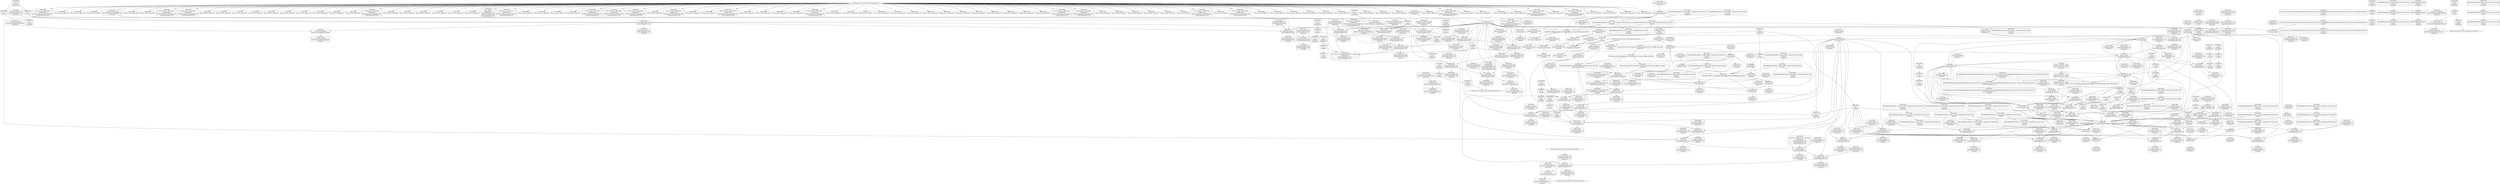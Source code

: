 digraph {
	CE0x574bf90 [shape=record,shape=Mrecord,label="{CE0x574bf90|80:_i32,_112:_i8*,_:_CRE_152,160_|*MultipleSource*|Function::selinux_sem_associate&Arg::sma::|security/selinux/hooks.c,5419}"]
	CE0x5760190 [shape=record,shape=Mrecord,label="{CE0x5760190|avc_has_perm:_tclass|Function::avc_has_perm&Arg::tclass::}"]
	CE0x5783e20 [shape=record,shape=Mrecord,label="{CE0x5783e20|i32_78|*Constant*|*SummSink*}"]
	CE0x575cb20 [shape=record,shape=Mrecord,label="{CE0x575cb20|avc_has_perm:_tsid|Function::avc_has_perm&Arg::tsid::|*SummSource*}"]
	CE0x5747b60 [shape=record,shape=Mrecord,label="{CE0x5747b60|_call_void_mcount()_#3|*SummSink*}"]
	CE0x5789ea0 [shape=record,shape=Mrecord,label="{CE0x5789ea0|current_sid:_if.then|*SummSink*}"]
	CE0x57716d0 [shape=record,shape=Mrecord,label="{CE0x57716d0|i64*_getelementptr_inbounds_(_11_x_i64_,_11_x_i64_*___llvm_gcov_ctr125,_i64_0,_i64_6)|*Constant*|*SummSink*}"]
	CE0x5740540 [shape=record,shape=Mrecord,label="{CE0x5740540|selinux_sem_associate:_tmp4|security/selinux/hooks.c,5419}"]
	CE0x574b250 [shape=record,shape=Mrecord,label="{CE0x574b250|selinux_sem_associate:_tmp|*SummSource*}"]
	CE0x5742720 [shape=record,shape=Mrecord,label="{CE0x5742720|i64_1|*Constant*|*SummSink*}"]
	CE0x5783fb0 [shape=record,shape=Mrecord,label="{CE0x5783fb0|current_sid:_cred|security/selinux/hooks.c,218}"]
	CE0x57501e0 [shape=record,shape=Mrecord,label="{CE0x57501e0|80:_i32,_112:_i8*,_:_CRE_84,88_|*MultipleSource*|Function::selinux_sem_associate&Arg::sma::|security/selinux/hooks.c,5419}"]
	CE0x5752e70 [shape=record,shape=Mrecord,label="{CE0x5752e70|current_sid:_if.then|*SummSource*}"]
	CE0x5757d00 [shape=record,shape=Mrecord,label="{CE0x5757d00|80:_i32,_112:_i8*,_:_CRE_47,48_}"]
	CE0x576dc80 [shape=record,shape=Mrecord,label="{CE0x576dc80|_call_void_mcount()_#3|*SummSink*}"]
	CE0x575a420 [shape=record,shape=Mrecord,label="{CE0x575a420|current_sid:_tmp6|security/selinux/hooks.c,218}"]
	CE0x576d190 [shape=record,shape=Mrecord,label="{CE0x576d190|current_sid:_tobool1|security/selinux/hooks.c,218|*SummSource*}"]
	CE0x5763900 [shape=record,shape=Mrecord,label="{CE0x5763900|i32_(i32,_i32,_i16,_i32,_%struct.common_audit_data*)*_bitcast_(i32_(i32,_i32,_i16,_i32,_%struct.common_audit_data.495*)*_avc_has_perm_to_i32_(i32,_i32,_i16,_i32,_%struct.common_audit_data*)*)|*Constant*|*SummSource*}"]
	CE0x576e560 [shape=record,shape=Mrecord,label="{CE0x576e560|0:_i32,_4:_i32,_8:_i32,_12:_i32,_:_CMRE_4,8_|*MultipleSource*|security/selinux/hooks.c,218|security/selinux/hooks.c,218|security/selinux/hooks.c,220}"]
	CE0x574b3f0 [shape=record,shape=Mrecord,label="{CE0x574b3f0|get_current:_tmp|*SummSink*}"]
	CE0x5747f00 [shape=record,shape=Mrecord,label="{CE0x5747f00|selinux_sem_associate:_tmp3|*SummSink*}"]
	CE0x576a7b0 [shape=record,shape=Mrecord,label="{CE0x576a7b0|i64_0|*Constant*|*SummSink*}"]
	CE0x5740d20 [shape=record,shape=Mrecord,label="{CE0x5740d20|selinux_sem_associate:_sem_perm1|security/selinux/hooks.c,5422}"]
	CE0x578b340 [shape=record,shape=Mrecord,label="{CE0x578b340|i32_218|*Constant*|*SummSource*}"]
	CE0x57519e0 [shape=record,shape=Mrecord,label="{CE0x57519e0|GLOBAL:_current_task|Global_var:current_task|*SummSink*}"]
	CE0x5770f20 [shape=record,shape=Mrecord,label="{CE0x5770f20|current_sid:_tmp3|*SummSink*}"]
	CE0x5740900 [shape=record,shape=Mrecord,label="{CE0x5740900|i8_4|*Constant*}"]
	CE0x5760bd0 [shape=record,shape=Mrecord,label="{CE0x5760bd0|80:_i32,_112:_i8*,_:_CRE_18,19_}"]
	CE0x5770dc0 [shape=record,shape=Mrecord,label="{CE0x5770dc0|current_sid:_tmp3}"]
	CE0x57549d0 [shape=record,shape=Mrecord,label="{CE0x57549d0|selinux_sem_associate:_tmp7|security/selinux/hooks.c,5424}"]
	CE0x6b1d380 [shape=record,shape=Mrecord,label="{CE0x6b1d380|selinux_sem_associate:_sem_perm|security/selinux/hooks.c,5419|*SummSource*}"]
	CE0x5762080 [shape=record,shape=Mrecord,label="{CE0x5762080|_call_void_mcount()_#3|*SummSink*}"]
	CE0x5784e60 [shape=record,shape=Mrecord,label="{CE0x5784e60|i32_22|*Constant*|*SummSink*}"]
	CE0x574d8a0 [shape=record,shape=Mrecord,label="{CE0x574d8a0|80:_i32,_112:_i8*,_:_CRE_112,120_|*MultipleSource*|Function::selinux_sem_associate&Arg::sma::|security/selinux/hooks.c,5419}"]
	CE0x5789b90 [shape=record,shape=Mrecord,label="{CE0x5789b90|get_current:_tmp3}"]
	CE0x5743740 [shape=record,shape=Mrecord,label="{CE0x5743740|80:_i32,_112:_i8*,_:_CRE_40,41_}"]
	CE0x576a140 [shape=record,shape=Mrecord,label="{CE0x576a140|GLOBAL:___llvm_gcov_ctr125|Global_var:__llvm_gcov_ctr125}"]
	CE0x5784020 [shape=record,shape=Mrecord,label="{CE0x5784020|current_sid:_sid|security/selinux/hooks.c,220|*SummSource*}"]
	CE0x763cf00 [shape=record,shape=Mrecord,label="{CE0x763cf00|80:_i32,_112:_i8*,_:_CRE_21,22_}"]
	CE0x575bef0 [shape=record,shape=Mrecord,label="{CE0x575bef0|80:_i32,_112:_i8*,_:_CRE_12,13_}"]
	CE0x574fd20 [shape=record,shape=Mrecord,label="{CE0x574fd20|GLOBAL:_current_sid.__warned|Global_var:current_sid.__warned}"]
	CE0x5787c90 [shape=record,shape=Mrecord,label="{CE0x5787c90|get_current:_bb}"]
	CE0x5748010 [shape=record,shape=Mrecord,label="{CE0x5748010|i32_1|*Constant*}"]
	CE0x503b030 [shape=record,shape=Mrecord,label="{CE0x503b030|80:_i32,_112:_i8*,_:_CRE_1,2_}"]
	CE0x5784500 [shape=record,shape=Mrecord,label="{CE0x5784500|COLLAPSED:_GCMRE_current_task_external_global_%struct.task_struct*:_elem_0::|security/selinux/hooks.c,218}"]
	CE0x57448b0 [shape=record,shape=Mrecord,label="{CE0x57448b0|current_sid:_call|security/selinux/hooks.c,218|*SummSink*}"]
	CE0x578ab40 [shape=record,shape=Mrecord,label="{CE0x578ab40|i8*_getelementptr_inbounds_(_25_x_i8_,_25_x_i8_*_.str3,_i32_0,_i32_0)|*Constant*|*SummSource*}"]
	CE0x573e0e0 [shape=record,shape=Mrecord,label="{CE0x573e0e0|_ret_i32_%call3,_!dbg_!27729|security/selinux/hooks.c,5424|*SummSink*}"]
	CE0x57506e0 [shape=record,shape=Mrecord,label="{CE0x57506e0|80:_i32,_112:_i8*,_:_CRE_96,100_|*MultipleSource*|Function::selinux_sem_associate&Arg::sma::|security/selinux/hooks.c,5419}"]
	CE0x5748c30 [shape=record,shape=Mrecord,label="{CE0x5748c30|selinux_sem_associate:_ad|security/selinux/hooks.c, 5416|*SummSink*}"]
	CE0x575c5b0 [shape=record,shape=Mrecord,label="{CE0x575c5b0|selinux_sem_associate:_tmp4|security/selinux/hooks.c,5419|*SummSource*}"]
	CE0x57567f0 [shape=record,shape=Mrecord,label="{CE0x57567f0|GLOBAL:_get_current|*Constant*|*SummSink*}"]
	CE0x5771740 [shape=record,shape=Mrecord,label="{CE0x5771740|i64_3|*Constant*}"]
	CE0x573ec70 [shape=record,shape=Mrecord,label="{CE0x573ec70|current_sid:_tmp12|security/selinux/hooks.c,218|*SummSource*}"]
	CE0x5745c30 [shape=record,shape=Mrecord,label="{CE0x5745c30|80:_i32,_112:_i8*,_:_CRE_70,71_}"]
	CE0x57bf040 [shape=record,shape=Mrecord,label="{CE0x57bf040|get_current:_tmp4|./arch/x86/include/asm/current.h,14}"]
	CE0x574dca0 [shape=record,shape=Mrecord,label="{CE0x574dca0|80:_i32,_112:_i8*,_:_CRE_128,136_|*MultipleSource*|Function::selinux_sem_associate&Arg::sma::|security/selinux/hooks.c,5419}"]
	CE0x575ab30 [shape=record,shape=Mrecord,label="{CE0x575ab30|i64_3|*Constant*|*SummSink*}"]
	CE0x57857e0 [shape=record,shape=Mrecord,label="{CE0x57857e0|current_sid:_tmp22|security/selinux/hooks.c,218|*SummSink*}"]
	CE0x57609f0 [shape=record,shape=Mrecord,label="{CE0x57609f0|80:_i32,_112:_i8*,_:_CRE_16,17_}"]
	CE0x5748510 [shape=record,shape=Mrecord,label="{CE0x5748510|i64*_getelementptr_inbounds_(_11_x_i64_,_11_x_i64_*___llvm_gcov_ctr125,_i64_0,_i64_0)|*Constant*|*SummSink*}"]
	CE0x573e630 [shape=record,shape=Mrecord,label="{CE0x573e630|current_sid:_if.then}"]
	CE0x5752210 [shape=record,shape=Mrecord,label="{CE0x5752210|_ret_i32_%retval.0,_!dbg_!27728|security/selinux/avc.c,775}"]
	CE0x5748bc0 [shape=record,shape=Mrecord,label="{CE0x5748bc0|i64*_getelementptr_inbounds_(_2_x_i64_,_2_x_i64_*___llvm_gcov_ctr319,_i64_0,_i64_1)|*Constant*|*SummSource*}"]
	CE0x5740e20 [shape=record,shape=Mrecord,label="{CE0x5740e20|selinux_sem_associate:_key|security/selinux/hooks.c,5422}"]
	CE0x57449c0 [shape=record,shape=Mrecord,label="{CE0x57449c0|current_sid:_tobool|security/selinux/hooks.c,218|*SummSink*}"]
	CE0x57622a0 [shape=record,shape=Mrecord,label="{CE0x57622a0|i64_1|*Constant*}"]
	CE0x57405b0 [shape=record,shape=Mrecord,label="{CE0x57405b0|selinux_sem_associate:_sem_perm1|security/selinux/hooks.c,5422|*SummSink*}"]
	CE0x5784120 [shape=record,shape=Mrecord,label="{CE0x5784120|current_sid:_cred|security/selinux/hooks.c,218|*SummSource*}"]
	CE0x5742880 [shape=record,shape=Mrecord,label="{CE0x5742880|selinux_sem_associate:_ad|security/selinux/hooks.c, 5416}"]
	CE0x57853f0 [shape=record,shape=Mrecord,label="{CE0x57853f0|COLLAPSED:_CMRE:_elem_0::|security/selinux/hooks.c,218}"]
	CE0x574fa90 [shape=record,shape=Mrecord,label="{CE0x574fa90|current_sid:_tmp7|security/selinux/hooks.c,218|*SummSink*}"]
	CE0x576d670 [shape=record,shape=Mrecord,label="{CE0x576d670|get_current:_tmp1}"]
	CE0x57568a0 [shape=record,shape=Mrecord,label="{CE0x57568a0|get_current:_entry}"]
	CE0x5785030 [shape=record,shape=Mrecord,label="{CE0x5785030|current_sid:_security|security/selinux/hooks.c,218|*SummSource*}"]
	CE0x576a3f0 [shape=record,shape=Mrecord,label="{CE0x576a3f0|GLOBAL:___llvm_gcov_ctr125|Global_var:__llvm_gcov_ctr125|*SummSink*}"]
	CE0x574abd0 [shape=record,shape=Mrecord,label="{CE0x574abd0|80:_i32,_112:_i8*,_:_CRE_10,11_}"]
	CE0x578eec0 [shape=record,shape=Mrecord,label="{CE0x578eec0|current_sid:_tmp17|security/selinux/hooks.c,218}"]
	CE0x5753b90 [shape=record,shape=Mrecord,label="{CE0x5753b90|selinux_sem_associate:_ipc_id|security/selinux/hooks.c,5422|*SummSink*}"]
	CE0x578ecc0 [shape=record,shape=Mrecord,label="{CE0x578ecc0|i64*_getelementptr_inbounds_(_11_x_i64_,_11_x_i64_*___llvm_gcov_ctr125,_i64_0,_i64_9)|*Constant*|*SummSource*}"]
	CE0x5770430 [shape=record,shape=Mrecord,label="{CE0x5770430|current_sid:_land.lhs.true|*SummSink*}"]
	CE0x575d000 [shape=record,shape=Mrecord,label="{CE0x575d000|selinux_sem_associate:_tmp4|security/selinux/hooks.c,5419|*SummSink*}"]
	CE0x575af40 [shape=record,shape=Mrecord,label="{CE0x575af40|current_sid:_tmp4|security/selinux/hooks.c,218|*SummSink*}"]
	CE0x575c4e0 [shape=record,shape=Mrecord,label="{CE0x575c4e0|selinux_sem_associate:_type|security/selinux/hooks.c,5421|*SummSink*}"]
	CE0x5757830 [shape=record,shape=Mrecord,label="{CE0x5757830|i64_5|*Constant*}"]
	CE0x5759980 [shape=record,shape=Mrecord,label="{CE0x5759980|80:_i32,_112:_i8*,_:_CRE_54,55_}"]
	CE0x574e7a0 [shape=record,shape=Mrecord,label="{CE0x574e7a0|_call_void_mcount()_#3|*SummSource*}"]
	CE0x57893a0 [shape=record,shape=Mrecord,label="{CE0x57893a0|%struct.task_struct*_(%struct.task_struct**)*_asm_movq_%gs:$_1:P_,$0_,_r,im,_dirflag_,_fpsr_,_flags_|*SummSink*}"]
	CE0x57699b0 [shape=record,shape=Mrecord,label="{CE0x57699b0|current_sid:_tmp8|security/selinux/hooks.c,218}"]
	CE0x575c3b0 [shape=record,shape=Mrecord,label="{CE0x575c3b0|selinux_sem_associate:_security|security/selinux/hooks.c,5419}"]
	CE0x5738a60 [shape=record,shape=Mrecord,label="{CE0x5738a60|selinux_sem_associate:_call3|security/selinux/hooks.c,5424}"]
	CE0x574a620 [shape=record,shape=Mrecord,label="{CE0x574a620|80:_i32,_112:_i8*,_:_CRE_31,32_}"]
	CE0x576b5d0 [shape=record,shape=Mrecord,label="{CE0x576b5d0|i64*_getelementptr_inbounds_(_11_x_i64_,_11_x_i64_*___llvm_gcov_ctr125,_i64_0,_i64_8)|*Constant*|*SummSource*}"]
	CE0x578f280 [shape=record,shape=Mrecord,label="{CE0x578f280|current_sid:_tmp17|security/selinux/hooks.c,218|*SummSource*}"]
	CE0x575bd60 [shape=record,shape=Mrecord,label="{CE0x575bd60|80:_i32,_112:_i8*,_:_CRE_8,9_}"]
	CE0x575f3a0 [shape=record,shape=Mrecord,label="{CE0x575f3a0|current_sid:_entry|*SummSink*}"]
	CE0x5744490 [shape=record,shape=Mrecord,label="{CE0x5744490|80:_i32,_112:_i8*,_:_CRE_33,34_}"]
	CE0x57557e0 [shape=record,shape=Mrecord,label="{CE0x57557e0|i1_true|*Constant*|*SummSource*}"]
	CE0x5751af0 [shape=record,shape=Mrecord,label="{CE0x5751af0|%struct.task_struct*_(%struct.task_struct**)*_asm_movq_%gs:$_1:P_,$0_,_r,im,_dirflag_,_fpsr_,_flags_}"]
	CE0x5783a90 [shape=record,shape=Mrecord,label="{CE0x5783a90|_ret_%struct.task_struct*_%tmp4,_!dbg_!27714|./arch/x86/include/asm/current.h,14}"]
	CE0x57847b0 [shape=record,shape=Mrecord,label="{CE0x57847b0|current_sid:_tmp21|security/selinux/hooks.c,218|*SummSource*}"]
	CE0x5747a60 [shape=record,shape=Mrecord,label="{CE0x5747a60|selinux_sem_associate:_call|security/selinux/hooks.c,5417}"]
	CE0x57581c0 [shape=record,shape=Mrecord,label="{CE0x57581c0|80:_i32,_112:_i8*,_:_CRE_51,52_}"]
	CE0x5759850 [shape=record,shape=Mrecord,label="{CE0x5759850|80:_i32,_112:_i8*,_:_CRE_53,54_}"]
	CE0x573ae90 [shape=record,shape=Mrecord,label="{CE0x573ae90|GLOBAL:_current_sid|*Constant*|*SummSink*}"]
	CE0x5787d70 [shape=record,shape=Mrecord,label="{CE0x5787d70|get_current:_bb|*SummSource*}"]
	CE0x57613c0 [shape=record,shape=Mrecord,label="{CE0x57613c0|selinux_sem_associate:_call|security/selinux/hooks.c,5417|*SummSource*}"]
	CE0x57694a0 [shape=record,shape=Mrecord,label="{CE0x57694a0|current_sid:_tmp20|security/selinux/hooks.c,218|*SummSink*}"]
	CE0x57848a0 [shape=record,shape=Mrecord,label="{CE0x57848a0|current_sid:_tmp21|security/selinux/hooks.c,218|*SummSink*}"]
	CE0x575cc90 [shape=record,shape=Mrecord,label="{CE0x575cc90|avc_has_perm:_tsid|Function::avc_has_perm&Arg::tsid::|*SummSink*}"]
	CE0x5757730 [shape=record,shape=Mrecord,label="{CE0x5757730|i64_4|*Constant*|*SummSink*}"]
	CE0x5754010 [shape=record,shape=Mrecord,label="{CE0x5754010|selinux_sem_associate:_sid2|security/selinux/hooks.c,5424}"]
	CE0x575ac30 [shape=record,shape=Mrecord,label="{CE0x575ac30|i64_2|*Constant*|*SummSource*}"]
	CE0x57896f0 [shape=record,shape=Mrecord,label="{CE0x57896f0|current_sid:_do.end|*SummSink*}"]
	CE0x575e730 [shape=record,shape=Mrecord,label="{CE0x575e730|80:_i32,_112:_i8*,_:_CRE_43,44_}"]
	CE0x578aec0 [shape=record,shape=Mrecord,label="{CE0x578aec0|GLOBAL:_lockdep_rcu_suspicious|*Constant*|*SummSink*}"]
	CE0x5763010 [shape=record,shape=Mrecord,label="{CE0x5763010|selinux_sem_associate:_tmp5|security/selinux/hooks.c,5419|*SummSource*}"]
	CE0x574af80 [shape=record,shape=Mrecord,label="{CE0x574af80|i64*_getelementptr_inbounds_(_2_x_i64_,_2_x_i64_*___llvm_gcov_ctr98,_i64_0,_i64_1)|*Constant*|*SummSink*}"]
	CE0x574f960 [shape=record,shape=Mrecord,label="{CE0x574f960|current_sid:_tmp7|security/selinux/hooks.c,218|*SummSource*}"]
	CE0x576d910 [shape=record,shape=Mrecord,label="{CE0x576d910|current_sid:_tmp1|*SummSink*}"]
	CE0x576ec40 [shape=record,shape=Mrecord,label="{CE0x576ec40|current_sid:_tmp1}"]
	CE0x5761660 [shape=record,shape=Mrecord,label="{CE0x5761660|GLOBAL:_current_sid|*Constant*}"]
	CE0x57647b0 [shape=record,shape=Mrecord,label="{CE0x57647b0|_call_void_lockdep_rcu_suspicious(i8*_getelementptr_inbounds_(_25_x_i8_,_25_x_i8_*_.str3,_i32_0,_i32_0),_i32_218,_i8*_getelementptr_inbounds_(_45_x_i8_,_45_x_i8_*_.str12,_i32_0,_i32_0))_#10,_!dbg_!27727|security/selinux/hooks.c,218|*SummSink*}"]
	CE0x5764740 [shape=record,shape=Mrecord,label="{CE0x5764740|_call_void_lockdep_rcu_suspicious(i8*_getelementptr_inbounds_(_25_x_i8_,_25_x_i8_*_.str3,_i32_0,_i32_0),_i32_218,_i8*_getelementptr_inbounds_(_45_x_i8_,_45_x_i8_*_.str12,_i32_0,_i32_0))_#10,_!dbg_!27727|security/selinux/hooks.c,218|*SummSource*}"]
	CE0x573e980 [shape=record,shape=Mrecord,label="{CE0x573e980|current_sid:_tmp11|security/selinux/hooks.c,218|*SummSink*}"]
	CE0x578ff30 [shape=record,shape=Mrecord,label="{CE0x578ff30|i64*_getelementptr_inbounds_(_11_x_i64_,_11_x_i64_*___llvm_gcov_ctr125,_i64_0,_i64_10)|*Constant*}"]
	CE0x5753d00 [shape=record,shape=Mrecord,label="{CE0x5753d00|selinux_sem_associate:_sid2|security/selinux/hooks.c,5424|*SummSink*}"]
	CE0x57411b0 [shape=record,shape=Mrecord,label="{CE0x57411b0|selinux_sem_associate:_tmp6|security/selinux/hooks.c,5422|*SummSource*}"]
	CE0x5771400 [shape=record,shape=Mrecord,label="{CE0x5771400|current_sid:_tobool|security/selinux/hooks.c,218}"]
	CE0x5764130 [shape=record,shape=Mrecord,label="{CE0x5764130|i8_1|*Constant*}"]
	CE0x576db20 [shape=record,shape=Mrecord,label="{CE0x576db20|_call_void_mcount()_#3}"]
	CE0x578ae50 [shape=record,shape=Mrecord,label="{CE0x578ae50|GLOBAL:_lockdep_rcu_suspicious|*Constant*|*SummSource*}"]
	CE0x573ede0 [shape=record,shape=Mrecord,label="{CE0x573ede0|current_sid:_tmp12|security/selinux/hooks.c,218|*SummSink*}"]
	CE0x76bd910 [shape=record,shape=Mrecord,label="{CE0x76bd910|selinux_sem_associate:_sem_perm|security/selinux/hooks.c,5419|*SummSink*}"]
	CE0x5755b30 [shape=record,shape=Mrecord,label="{CE0x5755b30|i64*_getelementptr_inbounds_(_11_x_i64_,_11_x_i64_*___llvm_gcov_ctr125,_i64_0,_i64_8)|*Constant*}"]
	CE0x5751f40 [shape=record,shape=Mrecord,label="{CE0x5751f40|avc_has_perm:_requested|Function::avc_has_perm&Arg::requested::|*SummSink*}"]
	CE0x576ebd0 [shape=record,shape=Mrecord,label="{CE0x576ebd0|i64_1|*Constant*}"]
	CE0x574f3f0 [shape=record,shape=Mrecord,label="{CE0x574f3f0|current_sid:_tmp6|security/selinux/hooks.c,218|*SummSink*}"]
	CE0x5758380 [shape=record,shape=Mrecord,label="{CE0x5758380|i64*_getelementptr_inbounds_(_2_x_i64_,_2_x_i64_*___llvm_gcov_ctr319,_i64_0,_i64_0)|*Constant*}"]
	CE0x5759ab0 [shape=record,shape=Mrecord,label="{CE0x5759ab0|80:_i32,_112:_i8*,_:_CRE_55,56_}"]
	CE0x5741140 [shape=record,shape=Mrecord,label="{CE0x5741140|selinux_sem_associate:_tmp6|security/selinux/hooks.c,5422}"]
	CE0x5760530 [shape=record,shape=Mrecord,label="{CE0x5760530|i32_64|*Constant*}"]
	CE0x576cf80 [shape=record,shape=Mrecord,label="{CE0x576cf80|current_sid:_tmp8|security/selinux/hooks.c,218|*SummSink*}"]
	CE0x574c610 [shape=record,shape=Mrecord,label="{CE0x574c610|80:_i32,_112:_i8*,_:_CRE_184,188_|*MultipleSource*|Function::selinux_sem_associate&Arg::sma::|security/selinux/hooks.c,5419}"]
	CE0x5764420 [shape=record,shape=Mrecord,label="{CE0x5764420|i8_1|*Constant*|*SummSink*}"]
	CE0x5785a10 [shape=record,shape=Mrecord,label="{CE0x5785a10|current_sid:_tmp23|security/selinux/hooks.c,218}"]
	CE0x575a550 [shape=record,shape=Mrecord,label="{CE0x575a550|current_sid:_tmp6|security/selinux/hooks.c,218|*SummSource*}"]
	CE0x5740620 [shape=record,shape=Mrecord,label="{CE0x5740620|0:_i8,_8:_i32,_24:_%struct.selinux_audit_data*,_:_SCMRE_0,1_|*MultipleSource*|security/selinux/hooks.c, 5416|security/selinux/hooks.c,5421}"]
	CE0x57850a0 [shape=record,shape=Mrecord,label="{CE0x57850a0|current_sid:_security|security/selinux/hooks.c,218|*SummSink*}"]
	CE0x57a0780 [shape=record,shape=Mrecord,label="{CE0x57a0780|get_current:_tmp}"]
	CE0x5790560 [shape=record,shape=Mrecord,label="{CE0x5790560|current_sid:_tmp13|security/selinux/hooks.c,218|*SummSink*}"]
	CE0x5755430 [shape=record,shape=Mrecord,label="{CE0x5755430|current_sid:_tmp14|security/selinux/hooks.c,218|*SummSink*}"]
	CE0x5757200 [shape=record,shape=Mrecord,label="{CE0x5757200|current_sid:_tobool1|security/selinux/hooks.c,218|*SummSink*}"]
	CE0x5789860 [shape=record,shape=Mrecord,label="{CE0x5789860|current_sid:_bb}"]
	CE0x5762310 [shape=record,shape=Mrecord,label="{CE0x5762310|selinux_sem_associate:_tmp|*SummSink*}"]
	CE0x573a130 [shape=record,shape=Mrecord,label="{CE0x573a130|i64*_getelementptr_inbounds_(_11_x_i64_,_11_x_i64_*___llvm_gcov_ctr125,_i64_0,_i64_1)|*Constant*|*SummSource*}"]
	CE0x5751680 [shape=record,shape=Mrecord,label="{CE0x5751680|avc_has_perm:_entry|*SummSink*}"]
	CE0x575b200 [shape=record,shape=Mrecord,label="{CE0x575b200|80:_i32,_112:_i8*,_:_CRE_0,1_}"]
	CE0x5757e30 [shape=record,shape=Mrecord,label="{CE0x5757e30|80:_i32,_112:_i8*,_:_CRE_48,49_}"]
	CE0x575eac0 [shape=record,shape=Mrecord,label="{CE0x575eac0|80:_i32,_112:_i8*,_:_CRE_46,47_}"]
	CE0x576b920 [shape=record,shape=Mrecord,label="{CE0x576b920|current_sid:_tmp15|security/selinux/hooks.c,218}"]
	"CONST[source:0(mediator),value:2(dynamic)][purpose:{object}]"
	CE0x575dac0 [shape=record,shape=Mrecord,label="{CE0x575dac0|_ret_i32_%tmp24,_!dbg_!27742|security/selinux/hooks.c,220|*SummSource*}"]
	CE0x74e1200 [shape=record,shape=Mrecord,label="{CE0x74e1200|selinux_sem_associate:_sma|Function::selinux_sem_associate&Arg::sma::|*SummSink*}"]
	"CONST[source:1(input),value:2(dynamic)][purpose:{subject}]"
	CE0x5765570 [shape=record,shape=Mrecord,label="{CE0x5765570|current_sid:_tmp19|security/selinux/hooks.c,218|*SummSink*}"]
	CE0x574b2c0 [shape=record,shape=Mrecord,label="{CE0x574b2c0|selinux_sem_associate:_tmp}"]
	CE0x5770be0 [shape=record,shape=Mrecord,label="{CE0x5770be0|current_sid:_tmp2|*SummSink*}"]
	CE0x575fb50 [shape=record,shape=Mrecord,label="{CE0x575fb50|i32_3|*Constant*|*SummSource*}"]
	CE0x574ee60 [shape=record,shape=Mrecord,label="{CE0x574ee60|80:_i32,_112:_i8*,_:_CRE_67,68_}"]
	CE0x578e7f0 [shape=record,shape=Mrecord,label="{CE0x578e7f0|i8*_getelementptr_inbounds_(_45_x_i8_,_45_x_i8_*_.str12,_i32_0,_i32_0)|*Constant*|*SummSink*}"]
	CE0x575aca0 [shape=record,shape=Mrecord,label="{CE0x575aca0|i64_2|*Constant*|*SummSink*}"]
	CE0x574aff0 [shape=record,shape=Mrecord,label="{CE0x574aff0|COLLAPSED:_GCMRE___llvm_gcov_ctr319_internal_global_2_x_i64_zeroinitializer:_elem_0:default:}"]
	CE0x57856e0 [shape=record,shape=Mrecord,label="{CE0x57856e0|current_sid:_tmp22|security/selinux/hooks.c,218|*SummSource*}"]
	CE0x574c470 [shape=record,shape=Mrecord,label="{CE0x574c470|80:_i32,_112:_i8*,_:_CRE_176,184_|*MultipleSource*|Function::selinux_sem_associate&Arg::sma::|security/selinux/hooks.c,5419}"]
	CE0x5757c20 [shape=record,shape=Mrecord,label="{CE0x5757c20|selinux_sem_associate:_tmp2|*SummSink*}"]
	CE0x5750090 [shape=record,shape=Mrecord,label="{CE0x5750090|80:_i32,_112:_i8*,_:_CRE_80,84_|*MultipleSource*|Function::selinux_sem_associate&Arg::sma::|security/selinux/hooks.c,5419}"]
	CE0x5754860 [shape=record,shape=Mrecord,label="{CE0x5754860|4:_i32,_:_CRE_4,8_|*MultipleSource*|security/selinux/hooks.c,5424|security/selinux/hooks.c,5419|security/selinux/hooks.c,5419}"]
	CE0x576a2c0 [shape=record,shape=Mrecord,label="{CE0x576a2c0|GLOBAL:___llvm_gcov_ctr125|Global_var:__llvm_gcov_ctr125|*SummSource*}"]
	CE0x763ce10 [shape=record,shape=Mrecord,label="{CE0x763ce10|80:_i32,_112:_i8*,_:_CRE_20,21_}"]
	CE0x578f580 [shape=record,shape=Mrecord,label="{CE0x578f580|current_sid:_tmp19|security/selinux/hooks.c,218|*SummSource*}"]
	CE0x5750410 [shape=record,shape=Mrecord,label="{CE0x5750410|80:_i32,_112:_i8*,_:_CRE_88,92_|*MultipleSource*|Function::selinux_sem_associate&Arg::sma::|security/selinux/hooks.c,5419}"]
	CE0x576d710 [shape=record,shape=Mrecord,label="{CE0x576d710|current_sid:_tmp1|*SummSource*}"]
	CE0x576dfa0 [shape=record,shape=Mrecord,label="{CE0x576dfa0|current_sid:_sid|security/selinux/hooks.c,220}"]
	CE0x57380c0 [shape=record,shape=Mrecord,label="{CE0x57380c0|selinux_sem_associate:_call3|security/selinux/hooks.c,5424|*SummSource*}"]
	CE0x578f8a0 [shape=record,shape=Mrecord,label="{CE0x578f8a0|current_sid:_tmp18|security/selinux/hooks.c,218|*SummSource*}"]
	CE0x575f270 [shape=record,shape=Mrecord,label="{CE0x575f270|current_sid:_entry}"]
	CE0x57649e0 [shape=record,shape=Mrecord,label="{CE0x57649e0|i8*_getelementptr_inbounds_(_25_x_i8_,_25_x_i8_*_.str3,_i32_0,_i32_0)|*Constant*}"]
	CE0x5761520 [shape=record,shape=Mrecord,label="{CE0x5761520|i32_0|*Constant*}"]
	CE0x573dd50 [shape=record,shape=Mrecord,label="{CE0x573dd50|selinux_sem_associate:_entry|*SummSource*}"]
	CE0x5752cc0 [shape=record,shape=Mrecord,label="{CE0x5752cc0|_ret_i32_%retval.0,_!dbg_!27728|security/selinux/avc.c,775|*SummSink*}"]
	CE0x5789270 [shape=record,shape=Mrecord,label="{CE0x5789270|%struct.task_struct*_(%struct.task_struct**)*_asm_movq_%gs:$_1:P_,$0_,_r,im,_dirflag_,_fpsr_,_flags_|*SummSource*}"]
	CE0x574ccb0 [shape=record,shape=Mrecord,label="{CE0x574ccb0|current_sid:_call|security/selinux/hooks.c,218|*SummSource*}"]
	CE0x5790770 [shape=record,shape=Mrecord,label="{CE0x5790770|i64*_getelementptr_inbounds_(_11_x_i64_,_11_x_i64_*___llvm_gcov_ctr125,_i64_0,_i64_8)|*Constant*|*SummSink*}"]
	CE0x5742df0 [shape=record,shape=Mrecord,label="{CE0x5742df0|i32_1|*Constant*|*SummSink*}"]
	CE0x576b990 [shape=record,shape=Mrecord,label="{CE0x576b990|current_sid:_tmp15|security/selinux/hooks.c,218|*SummSource*}"]
	CE0x5763c70 [shape=record,shape=Mrecord,label="{CE0x5763c70|current_sid:_tmp16|security/selinux/hooks.c,218}"]
	CE0x5761cc0 [shape=record,shape=Mrecord,label="{CE0x5761cc0|80:_i32,_112:_i8*,_:_CRE_62,63_}"]
	CE0x574f8c0 [shape=record,shape=Mrecord,label="{CE0x574f8c0|80:_i32,_112:_i8*,_:_CRE_4,5_}"]
	CE0x5753a80 [shape=record,shape=Mrecord,label="{CE0x5753a80|selinux_sem_associate:_ipc_id|security/selinux/hooks.c,5422|*SummSource*}"]
	CE0x5740a90 [shape=record,shape=Mrecord,label="{CE0x5740a90|i8_4|*Constant*|*SummSource*}"]
	CE0x5752280 [shape=record,shape=Mrecord,label="{CE0x5752280|avc_has_perm:_requested|Function::avc_has_perm&Arg::requested::}"]
	CE0x57714d0 [shape=record,shape=Mrecord,label="{CE0x57714d0|current_sid:_tobool|security/selinux/hooks.c,218|*SummSource*}"]
	CE0x57be780 [shape=record,shape=Mrecord,label="{CE0x57be780|i64*_getelementptr_inbounds_(_2_x_i64_,_2_x_i64_*___llvm_gcov_ctr98,_i64_0,_i64_1)|*Constant*|*SummSource*}"]
	CE0x5790180 [shape=record,shape=Mrecord,label="{CE0x5790180|i64*_getelementptr_inbounds_(_11_x_i64_,_11_x_i64_*___llvm_gcov_ctr125,_i64_0,_i64_10)|*Constant*|*SummSource*}"]
	CE0x57c2da0 [shape=record,shape=Mrecord,label="{CE0x57c2da0|get_current:_tmp|*SummSource*}"]
	CE0x57442f0 [shape=record,shape=Mrecord,label="{CE0x57442f0|current_sid:_tmp11|security/selinux/hooks.c,218}"]
	CE0x5756620 [shape=record,shape=Mrecord,label="{CE0x5756620|GLOBAL:_get_current|*Constant*|*SummSource*}"]
	CE0x574d020 [shape=record,shape=Mrecord,label="{CE0x574d020|selinux_sem_associate:_tmp1|*SummSource*}"]
	CE0x5785570 [shape=record,shape=Mrecord,label="{CE0x5785570|current_sid:_tmp22|security/selinux/hooks.c,218}"]
	CE0x57b4ae0 [shape=record,shape=Mrecord,label="{CE0x57b4ae0|get_current:_tmp2|*SummSink*}"]
	CE0x575dbb0 [shape=record,shape=Mrecord,label="{CE0x575dbb0|_ret_i32_%tmp24,_!dbg_!27742|security/selinux/hooks.c,220|*SummSink*}"]
	CE0x578f2f0 [shape=record,shape=Mrecord,label="{CE0x578f2f0|current_sid:_tmp17|security/selinux/hooks.c,218|*SummSink*}"]
	CE0x5752650 [shape=record,shape=Mrecord,label="{CE0x5752650|avc_has_perm:_auditdata|Function::avc_has_perm&Arg::auditdata::}"]
	CE0x573fba0 [shape=record,shape=Mrecord,label="{CE0x573fba0|current_sid:_bb|*SummSink*}"]
	CE0x5759be0 [shape=record,shape=Mrecord,label="{CE0x5759be0|80:_i32,_112:_i8*,_:_CRE_56,57_}"]
	CE0x74e1140 [shape=record,shape=Mrecord,label="{CE0x74e1140|selinux_sem_associate:_sma|Function::selinux_sem_associate&Arg::sma::|*SummSource*}"]
	CE0x5761b90 [shape=record,shape=Mrecord,label="{CE0x5761b90|80:_i32,_112:_i8*,_:_CRE_61,62_}"]
	CE0x5784f70 [shape=record,shape=Mrecord,label="{CE0x5784f70|current_sid:_security|security/selinux/hooks.c,218}"]
	CE0x5761e90 [shape=record,shape=Mrecord,label="{CE0x5761e90|_call_void_mcount()_#3}"]
	CE0x74e12e0 [shape=record,shape=Mrecord,label="{CE0x74e12e0|selinux_sem_associate:_sem_perm|security/selinux/hooks.c,5419}"]
	CE0x574daf0 [shape=record,shape=Mrecord,label="{CE0x574daf0|80:_i32,_112:_i8*,_:_CRE_120,128_|*MultipleSource*|Function::selinux_sem_associate&Arg::sma::|security/selinux/hooks.c,5419}"]
	CE0x57631b0 [shape=record,shape=Mrecord,label="{CE0x57631b0|selinux_sem_associate:_tmp5|security/selinux/hooks.c,5419|*SummSink*}"]
	CE0x578abd0 [shape=record,shape=Mrecord,label="{CE0x578abd0|i8*_getelementptr_inbounds_(_25_x_i8_,_25_x_i8_*_.str3,_i32_0,_i32_0)|*Constant*|*SummSink*}"]
	CE0x57637a0 [shape=record,shape=Mrecord,label="{CE0x57637a0|selinux_sem_associate:_type|security/selinux/hooks.c,5421|*SummSource*}"]
	CE0x575c200 [shape=record,shape=Mrecord,label="{CE0x575c200|i32_10|*Constant*|*SummSink*}"]
	CE0x5783db0 [shape=record,shape=Mrecord,label="{CE0x5783db0|i32_78|*Constant*}"]
	CE0x575bfe0 [shape=record,shape=Mrecord,label="{CE0x575bfe0|80:_i32,_112:_i8*,_:_CRE_13,14_}"]
	CE0x57646d0 [shape=record,shape=Mrecord,label="{CE0x57646d0|_call_void_lockdep_rcu_suspicious(i8*_getelementptr_inbounds_(_25_x_i8_,_25_x_i8_*_.str3,_i32_0,_i32_0),_i32_218,_i8*_getelementptr_inbounds_(_45_x_i8_,_45_x_i8_*_.str12,_i32_0,_i32_0))_#10,_!dbg_!27727|security/selinux/hooks.c,218}"]
	CE0x57541d0 [shape=record,shape=Mrecord,label="{CE0x57541d0|selinux_sem_associate:_sid2|security/selinux/hooks.c,5424|*SummSource*}"]
	CE0x573c120 [shape=record,shape=Mrecord,label="{CE0x573c120|selinux_sem_associate:_bb}"]
	CE0x57433b0 [shape=record,shape=Mrecord,label="{CE0x57433b0|80:_i32,_112:_i8*,_:_CRE_37,38_}"]
	CE0x578e710 [shape=record,shape=Mrecord,label="{CE0x578e710|i8*_getelementptr_inbounds_(_45_x_i8_,_45_x_i8_*_.str12,_i32_0,_i32_0)|*Constant*}"]
	CE0x5753600 [shape=record,shape=Mrecord,label="{CE0x5753600|selinux_sem_associate:_u|security/selinux/hooks.c,5422|*SummSource*}"]
	CE0x573b120 [shape=record,shape=Mrecord,label="{CE0x573b120|selinux_sem_associate:_bb|*SummSource*}"]
	CE0x57486d0 [shape=record,shape=Mrecord,label="{CE0x57486d0|i64*_getelementptr_inbounds_(_11_x_i64_,_11_x_i64_*___llvm_gcov_ctr125,_i64_0,_i64_0)|*Constant*|*SummSource*}"]
	CE0x5764fb0 [shape=record,shape=Mrecord,label="{CE0x5764fb0|i32_0|*Constant*}"]
	CE0x57594e0 [shape=record,shape=Mrecord,label="{CE0x57594e0|selinux_sem_associate:_tmp2}"]
	CE0x575a6f0 [shape=record,shape=Mrecord,label="{CE0x575a6f0|80:_i32,_112:_i8*,_:_CRE_5,6_}"]
	CE0x574ead0 [shape=record,shape=Mrecord,label="{CE0x574ead0|80:_i32,_112:_i8*,_:_CRE_64,65_}"]
	CE0x5761800 [shape=record,shape=Mrecord,label="{CE0x5761800|80:_i32,_112:_i8*,_:_CRE_58,59_}"]
	CE0x57875b0 [shape=record,shape=Mrecord,label="{CE0x57875b0|i64*_getelementptr_inbounds_(_2_x_i64_,_2_x_i64_*___llvm_gcov_ctr98,_i64_0,_i64_0)|*Constant*}"]
	CE0x574bdb0 [shape=record,shape=Mrecord,label="{CE0x574bdb0|80:_i32,_112:_i8*,_:_CRE_144,152_|*MultipleSource*|Function::selinux_sem_associate&Arg::sma::|security/selinux/hooks.c,5419}"]
	CE0x5787990 [shape=record,shape=Mrecord,label="{CE0x5787990|current_sid:_tmp24|security/selinux/hooks.c,220|*SummSource*}"]
	CE0x5783b50 [shape=record,shape=Mrecord,label="{CE0x5783b50|_ret_%struct.task_struct*_%tmp4,_!dbg_!27714|./arch/x86/include/asm/current.h,14|*SummSink*}"]
	CE0x5740e90 [shape=record,shape=Mrecord,label="{CE0x5740e90|selinux_sem_associate:_key|security/selinux/hooks.c,5422|*SummSource*}"]
	CE0x574c2d0 [shape=record,shape=Mrecord,label="{CE0x574c2d0|80:_i32,_112:_i8*,_:_CRE_168,176_|*MultipleSource*|Function::selinux_sem_associate&Arg::sma::|security/selinux/hooks.c,5419}"]
	CE0x578e4c0 [shape=record,shape=Mrecord,label="{CE0x578e4c0|i32_218|*Constant*|*SummSink*}"]
	CE0x5784b30 [shape=record,shape=Mrecord,label="{CE0x5784b30|i32_22|*Constant*}"]
	CE0x576f4e0 [shape=record,shape=Mrecord,label="{CE0x576f4e0|current_sid:_if.end|*SummSink*}"]
	CE0x57520b0 [shape=record,shape=Mrecord,label="{CE0x57520b0|i32_64|*Constant*|*SummSink*}"]
	CE0x5760ae0 [shape=record,shape=Mrecord,label="{CE0x5760ae0|80:_i32,_112:_i8*,_:_CRE_17,18_}"]
	CE0x5756a60 [shape=record,shape=Mrecord,label="{CE0x5756a60|get_current:_entry|*SummSink*}"]
	CE0x575f520 [shape=record,shape=Mrecord,label="{CE0x575f520|_ret_i32_%tmp24,_!dbg_!27742|security/selinux/hooks.c,220}"]
	CE0x576fd20 [shape=record,shape=Mrecord,label="{CE0x576fd20|current_sid:_call|security/selinux/hooks.c,218}"]
	CE0x5759750 [shape=record,shape=Mrecord,label="{CE0x5759750|80:_i32,_112:_i8*,_:_CRE_52,53_}"]
	CE0x57695f0 [shape=record,shape=Mrecord,label="{CE0x57695f0|GLOBAL:_current_sid.__warned|Global_var:current_sid.__warned|*SummSink*}"]
	CE0x573b030 [shape=record,shape=Mrecord,label="{CE0x573b030|selinux_sem_associate:_bb|*SummSink*}"]
	CE0x574e9a0 [shape=record,shape=Mrecord,label="{CE0x574e9a0|80:_i32,_112:_i8*,_:_CRE_63,64_}"]
	CE0x575a880 [shape=record,shape=Mrecord,label="{CE0x575a880|80:_i32,_112:_i8*,_:_CRE_7,8_}"]
	CE0x5763df0 [shape=record,shape=Mrecord,label="{CE0x5763df0|current_sid:_tmp16|security/selinux/hooks.c,218|*SummSource*}"]
	CE0x5762fa0 [shape=record,shape=Mrecord,label="{CE0x5762fa0|selinux_sem_associate:_tmp5|security/selinux/hooks.c,5419}"]
	CE0x5783e90 [shape=record,shape=Mrecord,label="{CE0x5783e90|i32_78|*Constant*|*SummSource*}"]
	CE0x578eaf0 [shape=record,shape=Mrecord,label="{CE0x578eaf0|i64*_getelementptr_inbounds_(_11_x_i64_,_11_x_i64_*___llvm_gcov_ctr125,_i64_0,_i64_9)|*Constant*}"]
	CE0x578fc40 [shape=record,shape=Mrecord,label="{CE0x578fc40|current_sid:_tmp19|security/selinux/hooks.c,218}"]
	CE0x574ef10 [shape=record,shape=Mrecord,label="{CE0x574ef10|current_sid:_tmp5|security/selinux/hooks.c,218|*SummSink*}"]
	CE0x57aea60 [shape=record,shape=Mrecord,label="{CE0x57aea60|GLOBAL:_current_task|Global_var:current_task}"]
	CE0x574a350 [shape=record,shape=Mrecord,label="{CE0x574a350|80:_i32,_112:_i8*,_:_CRE_28,29_}"]
	CE0x5787e50 [shape=record,shape=Mrecord,label="{CE0x5787e50|get_current:_bb|*SummSink*}"]
	CE0x5747fa0 [shape=record,shape=Mrecord,label="{CE0x5747fa0|selinux_sem_associate:_tmp1|*SummSink*}"]
	CE0x573fca0 [shape=record,shape=Mrecord,label="{CE0x573fca0|current_sid:_land.lhs.true2|*SummSource*}"]
	CE0x5761930 [shape=record,shape=Mrecord,label="{CE0x5761930|80:_i32,_112:_i8*,_:_CRE_59,60_}"]
	CE0x573df40 [shape=record,shape=Mrecord,label="{CE0x573df40|_ret_i32_%call3,_!dbg_!27729|security/selinux/hooks.c,5424|*SummSource*}"]
	CE0x5747d90 [shape=record,shape=Mrecord,label="{CE0x5747d90|selinux_sem_associate:_tmp3}"]
	CE0x576dbc0 [shape=record,shape=Mrecord,label="{CE0x576dbc0|_call_void_mcount()_#3|*SummSource*}"]
	CE0x575c0d0 [shape=record,shape=Mrecord,label="{CE0x575c0d0|80:_i32,_112:_i8*,_:_CRE_14,15_}"]
	CE0x5769c00 [shape=record,shape=Mrecord,label="{CE0x5769c00|0:_i8,_:_GCMR_current_sid.__warned_internal_global_i8_0,_section_.data.unlikely_,_align_1:_elem_0:default:}"]
	CE0x57459d0 [shape=record,shape=Mrecord,label="{CE0x57459d0|80:_i32,_112:_i8*,_:_CRE_68,69_}"]
	CE0x5763f60 [shape=record,shape=Mrecord,label="{CE0x5763f60|current_sid:_tmp16|security/selinux/hooks.c,218|*SummSink*}"]
	CE0x5744760 [shape=record,shape=Mrecord,label="{CE0x5744760|80:_i32,_112:_i8*,_:_CRE_36,37_}"]
	CE0x5785d60 [shape=record,shape=Mrecord,label="{CE0x5785d60|current_sid:_tmp23|security/selinux/hooks.c,218|*SummSink*}"]
	CE0x57434e0 [shape=record,shape=Mrecord,label="{CE0x57434e0|80:_i32,_112:_i8*,_:_CRE_38,39_}"]
	CE0x57443a0 [shape=record,shape=Mrecord,label="{CE0x57443a0|80:_i32,_112:_i8*,_:_CRE_76,80_|*MultipleSource*|Function::selinux_sem_associate&Arg::sma::|security/selinux/hooks.c,5419}"]
	CE0x575c790 [shape=record,shape=Mrecord,label="{CE0x575c790|avc_has_perm:_ssid|Function::avc_has_perm&Arg::ssid::|*SummSource*}"]
	CE0x576d600 [shape=record,shape=Mrecord,label="{CE0x576d600|i64_1|*Constant*}"]
	CE0x5743a90 [shape=record,shape=Mrecord,label="{CE0x5743a90|current_sid:_tmp9|security/selinux/hooks.c,218|*SummSource*}"]
	CE0x573f070 [shape=record,shape=Mrecord,label="{CE0x573f070|i64*_getelementptr_inbounds_(_11_x_i64_,_11_x_i64_*___llvm_gcov_ctr125,_i64_0,_i64_6)|*Constant*}"]
	CE0x578fa10 [shape=record,shape=Mrecord,label="{CE0x578fa10|current_sid:_tmp18|security/selinux/hooks.c,218|*SummSink*}"]
	CE0x575f960 [shape=record,shape=Mrecord,label="{CE0x575f960|i32_3|*Constant*}"]
	CE0x576f3f0 [shape=record,shape=Mrecord,label="{CE0x576f3f0|current_sid:_if.end|*SummSource*}"]
	CE0x5769510 [shape=record,shape=Mrecord,label="{CE0x5769510|current_sid:_tmp5|security/selinux/hooks.c,218|*SummSource*}"]
	CE0x575c820 [shape=record,shape=Mrecord,label="{CE0x575c820|avc_has_perm:_ssid|Function::avc_has_perm&Arg::ssid::|*SummSink*}"]
	CE0x576ba00 [shape=record,shape=Mrecord,label="{CE0x576ba00|current_sid:_tmp15|security/selinux/hooks.c,218|*SummSink*}"]
	CE0x57b4a70 [shape=record,shape=Mrecord,label="{CE0x57b4a70|get_current:_tmp2|*SummSource*}"]
	CE0x57627f0 [shape=record,shape=Mrecord,label="{CE0x57627f0|i32_0|*Constant*|*SummSource*}"]
	CE0x5790940 [shape=record,shape=Mrecord,label="{CE0x5790940|current_sid:_tmp14|security/selinux/hooks.c,218}"]
	CE0x575c700 [shape=record,shape=Mrecord,label="{CE0x575c700|avc_has_perm:_ssid|Function::avc_has_perm&Arg::ssid::}"]
	CE0x575e990 [shape=record,shape=Mrecord,label="{CE0x575e990|80:_i32,_112:_i8*,_:_CRE_45,46_}"]
	CE0x575f8f0 [shape=record,shape=Mrecord,label="{CE0x575f8f0|selinux_sem_associate:_key|security/selinux/hooks.c,5422|*SummSink*}"]
	CE0x57be710 [shape=record,shape=Mrecord,label="{CE0x57be710|i64*_getelementptr_inbounds_(_2_x_i64_,_2_x_i64_*___llvm_gcov_ctr98,_i64_0,_i64_1)|*Constant*}"]
	CE0x5751d00 [shape=record,shape=Mrecord,label="{CE0x5751d00|i32_64|*Constant*|*SummSource*}"]
	CE0x763cff0 [shape=record,shape=Mrecord,label="{CE0x763cff0|80:_i32,_112:_i8*,_:_CRE_22,23_}"]
	CE0x5789f10 [shape=record,shape=Mrecord,label="{CE0x5789f10|current_sid:_land.lhs.true2}"]
	CE0x5757bb0 [shape=record,shape=Mrecord,label="{CE0x5757bb0|selinux_sem_associate:_tmp2|*SummSource*}"]
	CE0x5757490 [shape=record,shape=Mrecord,label="{CE0x5757490|i64_4|*Constant*}"]
	CE0x5790480 [shape=record,shape=Mrecord,label="{CE0x5790480|current_sid:_tmp13|security/selinux/hooks.c,218}"]
	CE0x5756980 [shape=record,shape=Mrecord,label="{CE0x5756980|get_current:_entry|*SummSource*}"]
	CE0x5745e90 [shape=record,shape=Mrecord,label="{CE0x5745e90|i32_10|*Constant*}"]
	CE0x5758090 [shape=record,shape=Mrecord,label="{CE0x5758090|80:_i32,_112:_i8*,_:_CRE_50,51_}"]
	CE0x5760200 [shape=record,shape=Mrecord,label="{CE0x5760200|avc_has_perm:_tclass|Function::avc_has_perm&Arg::tclass::|*SummSource*}"]
	CE0x576da90 [shape=record,shape=Mrecord,label="{CE0x576da90|i64*_getelementptr_inbounds_(_11_x_i64_,_11_x_i64_*___llvm_gcov_ctr125,_i64_0,_i64_1)|*Constant*}"]
	CE0x5761d30 [shape=record,shape=Mrecord,label="{CE0x5761d30|i64*_getelementptr_inbounds_(_2_x_i64_,_2_x_i64_*___llvm_gcov_ctr319,_i64_0,_i64_1)|*Constant*}"]
	CE0x575b8b0 [shape=record,shape=Mrecord,label="{CE0x575b8b0|80:_i32,_112:_i8*,_:_CRE_23,24_}"]
	CE0x57527a0 [shape=record,shape=Mrecord,label="{CE0x57527a0|avc_has_perm:_auditdata|Function::avc_has_perm&Arg::auditdata::|*SummSource*}"]
	CE0x573d9e0 [shape=record,shape=Mrecord,label="{CE0x573d9e0|selinux_sem_associate:_sma|Function::selinux_sem_associate&Arg::sma::}"]
	CE0x575e860 [shape=record,shape=Mrecord,label="{CE0x575e860|80:_i32,_112:_i8*,_:_CRE_44,45_}"]
	CE0x575aa50 [shape=record,shape=Mrecord,label="{CE0x575aa50|i64_3|*Constant*|*SummSource*}"]
	CE0x57861e0 [shape=record,shape=Mrecord,label="{CE0x57861e0|i32_1|*Constant*}"]
	CE0x575fec0 [shape=record,shape=Mrecord,label="{CE0x575fec0|i16_25|*Constant*|*SummSource*}"]
	CE0x57552c0 [shape=record,shape=Mrecord,label="{CE0x57552c0|current_sid:_tmp14|security/selinux/hooks.c,218|*SummSource*}"]
	CE0x5747e90 [shape=record,shape=Mrecord,label="{CE0x5747e90|selinux_sem_associate:_tmp3|*SummSource*}"]
	CE0x57608b0 [shape=record,shape=Mrecord,label="{CE0x57608b0|80:_i32,_112:_i8*,_:_CRE_15,16_}"]
	CE0x5754750 [shape=record,shape=Mrecord,label="{CE0x5754750|4:_i32,_:_CRE_0,2_|*MultipleSource*|security/selinux/hooks.c,5424|security/selinux/hooks.c,5419|security/selinux/hooks.c,5419}"]
	CE0x575ad40 [shape=record,shape=Mrecord,label="{CE0x575ad40|current_sid:_tmp4|security/selinux/hooks.c,218}"]
	CE0x5741270 [shape=record,shape=Mrecord,label="{CE0x5741270|selinux_sem_associate:_tmp6|security/selinux/hooks.c,5422|*SummSink*}"]
	"CONST[source:2(external),value:2(dynamic)][purpose:{subject}]"
	CE0x5738700 [shape=record,shape=Mrecord,label="{CE0x5738700|i32_(i32,_i32,_i16,_i32,_%struct.common_audit_data*)*_bitcast_(i32_(i32,_i32,_i16,_i32,_%struct.common_audit_data.495*)*_avc_has_perm_to_i32_(i32,_i32,_i16,_i32,_%struct.common_audit_data*)*)|*Constant*|*SummSink*}"]
	CE0x576ce80 [shape=record,shape=Mrecord,label="{CE0x576ce80|current_sid:_tmp8|security/selinux/hooks.c,218|*SummSource*}"]
	CE0x5745fc0 [shape=record,shape=Mrecord,label="{CE0x5745fc0|80:_i32,_112:_i8*,_:_CRE_72,73_|*MultipleSource*|Function::selinux_sem_associate&Arg::sma::|security/selinux/hooks.c,5419}"]
	CE0x5748b50 [shape=record,shape=Mrecord,label="{CE0x5748b50|selinux_sem_associate:_ad|security/selinux/hooks.c, 5416|*SummSource*}"]
	CE0x573b6c0 [shape=record,shape=Mrecord,label="{CE0x573b6c0|selinux_sem_associate:_entry}"]
	CE0x5740db0 [shape=record,shape=Mrecord,label="{CE0x5740db0|selinux_sem_associate:_sem_perm1|security/selinux/hooks.c,5422|*SummSource*}"]
	CE0x5784680 [shape=record,shape=Mrecord,label="{CE0x5784680|current_sid:_tmp21|security/selinux/hooks.c,218}"]
	CE0x574cfb0 [shape=record,shape=Mrecord,label="{CE0x574cfb0|i64_1|*Constant*|*SummSource*}"]
	CE0x5765810 [shape=record,shape=Mrecord,label="{CE0x5765810|current_sid:_tmp20|security/selinux/hooks.c,218|*SummSource*}"]
	CE0x576a8b0 [shape=record,shape=Mrecord,label="{CE0x576a8b0|current_sid:_tmp5|security/selinux/hooks.c,218}"]
	CE0x576f720 [shape=record,shape=Mrecord,label="{CE0x576f720|current_sid:_do.end|*SummSource*}"]
	CE0x5757b10 [shape=record,shape=Mrecord,label="{CE0x5757b10|i64*_getelementptr_inbounds_(_2_x_i64_,_2_x_i64_*___llvm_gcov_ctr319,_i64_0,_i64_1)|*Constant*|*SummSink*}"]
	CE0x5756c40 [shape=record,shape=Mrecord,label="{CE0x5756c40|_ret_%struct.task_struct*_%tmp4,_!dbg_!27714|./arch/x86/include/asm/current.h,14|*SummSource*}"]
	CE0x576d0b0 [shape=record,shape=Mrecord,label="{CE0x576d0b0|current_sid:_tobool1|security/selinux/hooks.c,218}"]
	CE0x57517f0 [shape=record,shape=Mrecord,label="{CE0x57517f0|GLOBAL:_current_task|Global_var:current_task|*SummSource*}"]
	CE0x575b950 [shape=record,shape=Mrecord,label="{CE0x575b950|80:_i32,_112:_i8*,_:_CRE_24,25_}"]
	"CONST[source:0(mediator),value:2(dynamic)][purpose:{subject}]"
	CE0x5749280 [shape=record,shape=Mrecord,label="{CE0x5749280|current_sid:_call4|security/selinux/hooks.c,218|*SummSink*}"]
	CE0x576a640 [shape=record,shape=Mrecord,label="{CE0x576a640|i64_0|*Constant*|*SummSource*}"]
	CE0x574f590 [shape=record,shape=Mrecord,label="{CE0x574f590|current_sid:_tmp7|security/selinux/hooks.c,218}"]
	CE0x574c950 [shape=record,shape=Mrecord,label="{CE0x574c950|i32_10|*Constant*|*SummSource*}"]
	CE0x57578a0 [shape=record,shape=Mrecord,label="{CE0x57578a0|i64_5|*Constant*|*SummSource*}"]
	CE0x5761700 [shape=record,shape=Mrecord,label="{CE0x5761700|80:_i32,_112:_i8*,_:_CRE_57,58_}"]
	CE0x575d6b0 [shape=record,shape=Mrecord,label="{CE0x575d6b0|current_sid:_tmp}"]
	CE0x57614b0 [shape=record,shape=Mrecord,label="{CE0x57614b0|selinux_sem_associate:_call|security/selinux/hooks.c,5417|*SummSink*}"]
	CE0x5737fb0 [shape=record,shape=Mrecord,label="{CE0x5737fb0|selinux_sem_associate:_call3|security/selinux/hooks.c,5424|*SummSink*}"]
	CE0x575a790 [shape=record,shape=Mrecord,label="{CE0x575a790|80:_i32,_112:_i8*,_:_CRE_6,7_}"]
	CE0x763cd20 [shape=record,shape=Mrecord,label="{CE0x763cd20|80:_i32,_112:_i8*,_:_CRE_19,20_}"]
	CE0x573eaf0 [shape=record,shape=Mrecord,label="{CE0x573eaf0|current_sid:_tmp12|security/selinux/hooks.c,218}"]
	CE0x57505b0 [shape=record,shape=Mrecord,label="{CE0x57505b0|80:_i32,_112:_i8*,_:_CRE_92,96_|*MultipleSource*|Function::selinux_sem_associate&Arg::sma::|security/selinux/hooks.c,5419}"]
	CE0x578b050 [shape=record,shape=Mrecord,label="{CE0x578b050|i32_218|*Constant*}"]
	CE0x5743b60 [shape=record,shape=Mrecord,label="{CE0x5743b60|current_sid:_tmp9|security/selinux/hooks.c,218|*SummSink*}"]
	CE0x574c130 [shape=record,shape=Mrecord,label="{CE0x574c130|80:_i32,_112:_i8*,_:_CRE_160,168_|*MultipleSource*|Function::selinux_sem_associate&Arg::sma::|security/selinux/hooks.c,5419}"]
	CE0x578f720 [shape=record,shape=Mrecord,label="{CE0x578f720|current_sid:_tmp18|security/selinux/hooks.c,218}"]
	CE0x57841f0 [shape=record,shape=Mrecord,label="{CE0x57841f0|current_sid:_cred|security/selinux/hooks.c,218|*SummSink*}"]
	CE0x574bc10 [shape=record,shape=Mrecord,label="{CE0x574bc10|80:_i32,_112:_i8*,_:_CRE_136,144_|*MultipleSource*|Function::selinux_sem_associate&Arg::sma::|security/selinux/hooks.c,5419}"]
	CE0x5743610 [shape=record,shape=Mrecord,label="{CE0x5743610|80:_i32,_112:_i8*,_:_CRE_39,40_}"]
	CE0x574d700 [shape=record,shape=Mrecord,label="{CE0x574d700|80:_i32,_112:_i8*,_:_CRE_104,112_|*MultipleSource*|Function::selinux_sem_associate&Arg::sma::|security/selinux/hooks.c,5419}"]
	CE0x575c340 [shape=record,shape=Mrecord,label="{CE0x575c340|selinux_sem_associate:_security|security/selinux/hooks.c,5419|*SummSource*}"]
	CE0x57a07f0 [shape=record,shape=Mrecord,label="{CE0x57a07f0|COLLAPSED:_GCMRE___llvm_gcov_ctr98_internal_global_2_x_i64_zeroinitializer:_elem_0:default:}"]
	CE0x5749110 [shape=record,shape=Mrecord,label="{CE0x5749110|current_sid:_call4|security/selinux/hooks.c,218|*SummSource*}"]
	CE0x574ed30 [shape=record,shape=Mrecord,label="{CE0x574ed30|80:_i32,_112:_i8*,_:_CRE_66,67_}"]
	CE0x575ae70 [shape=record,shape=Mrecord,label="{CE0x575ae70|current_sid:_tmp4|security/selinux/hooks.c,218|*SummSource*}"]
	CE0x5790230 [shape=record,shape=Mrecord,label="{CE0x5790230|i64*_getelementptr_inbounds_(_11_x_i64_,_11_x_i64_*___llvm_gcov_ctr125,_i64_0,_i64_10)|*Constant*|*SummSink*}"]
	CE0x5745d60 [shape=record,shape=Mrecord,label="{CE0x5745d60|80:_i32,_112:_i8*,_:_CRE_71,72_}"]
	CE0x5752ae0 [shape=record,shape=Mrecord,label="{CE0x5752ae0|_ret_i32_%retval.0,_!dbg_!27728|security/selinux/avc.c,775|*SummSource*}"]
	CE0x575fcd0 [shape=record,shape=Mrecord,label="{CE0x575fcd0|i32_3|*Constant*|*SummSink*}"]
	CE0x573fd40 [shape=record,shape=Mrecord,label="{CE0x573fd40|current_sid:_land.lhs.true}"]
	CE0x5754cc0 [shape=record,shape=Mrecord,label="{CE0x5754cc0|selinux_sem_associate:_tmp7|security/selinux/hooks.c,5424|*SummSource*}"]
	CE0x57602a0 [shape=record,shape=Mrecord,label="{CE0x57602a0|avc_has_perm:_tclass|Function::avc_has_perm&Arg::tclass::|*SummSink*}"]
	CE0x5752920 [shape=record,shape=Mrecord,label="{CE0x5752920|avc_has_perm:_auditdata|Function::avc_has_perm&Arg::auditdata::|*SummSink*}"]
	CE0x5772c30 [shape=record,shape=Mrecord,label="{CE0x5772c30|current_sid:_land.lhs.true2|*SummSink*}"]
	CE0x57c67b0 [shape=record,shape=Mrecord,label="{CE0x57c67b0|get_current:_tmp4|./arch/x86/include/asm/current.h,14|*SummSource*}"]
	CE0x5754e70 [shape=record,shape=Mrecord,label="{CE0x5754e70|selinux_sem_associate:_tmp7|security/selinux/hooks.c,5424|*SummSink*}"]
	CE0x574fea0 [shape=record,shape=Mrecord,label="{CE0x574fea0|GLOBAL:_current_sid.__warned|Global_var:current_sid.__warned|*SummSource*}"]
	CE0x576f650 [shape=record,shape=Mrecord,label="{CE0x576f650|current_sid:_do.end}"]
	CE0x573d3e0 [shape=record,shape=Mrecord,label="{CE0x573d3e0|selinux_sem_associate:_entry|*SummSink*}"]
	CE0x576f380 [shape=record,shape=Mrecord,label="{CE0x576f380|current_sid:_if.end}"]
	CE0x574c740 [shape=record,shape=Mrecord,label="{CE0x574c740|80:_i32,_112:_i8*,_:_CRE_188,192_|*MultipleSource*|Function::selinux_sem_associate&Arg::sma::|security/selinux/hooks.c,5419}"]
	CE0x57aece0 [shape=record,shape=Mrecord,label="{CE0x57aece0|i64*_getelementptr_inbounds_(_2_x_i64_,_2_x_i64_*___llvm_gcov_ctr98,_i64_0,_i64_0)|*Constant*|*SummSource*}"]
	CE0x57533d0 [shape=record,shape=Mrecord,label="{CE0x57533d0|selinux_sem_associate:_ipc_id|security/selinux/hooks.c,5422}"]
	CE0x5757f60 [shape=record,shape=Mrecord,label="{CE0x5757f60|80:_i32,_112:_i8*,_:_CRE_49,50_}"]
	CE0x5770530 [shape=record,shape=Mrecord,label="{CE0x5770530|current_sid:_do.body}"]
	CE0x5758310 [shape=record,shape=Mrecord,label="{CE0x5758310|i64*_getelementptr_inbounds_(_2_x_i64_,_2_x_i64_*___llvm_gcov_ctr319,_i64_0,_i64_0)|*Constant*|*SummSink*}"]
	CE0x5789900 [shape=record,shape=Mrecord,label="{CE0x5789900|current_sid:_bb|*SummSource*}"]
	CE0x5748f90 [shape=record,shape=Mrecord,label="{CE0x5748f90|current_sid:_call4|security/selinux/hooks.c,218}"]
	CE0x578e780 [shape=record,shape=Mrecord,label="{CE0x578e780|i8*_getelementptr_inbounds_(_45_x_i8_,_45_x_i8_*_.str12,_i32_0,_i32_0)|*Constant*|*SummSource*}"]
	CE0x5744670 [shape=record,shape=Mrecord,label="{CE0x5744670|80:_i32,_112:_i8*,_:_CRE_35,36_}"]
	CE0x5764a90 [shape=record,shape=Mrecord,label="{CE0x5764a90|i32_(i32,_i32,_i16,_i32,_%struct.common_audit_data*)*_bitcast_(i32_(i32,_i32,_i16,_i32,_%struct.common_audit_data.495*)*_avc_has_perm_to_i32_(i32,_i32,_i16,_i32,_%struct.common_audit_data*)*)|*Constant*}"]
	CE0x573e810 [shape=record,shape=Mrecord,label="{CE0x573e810|current_sid:_tmp11|security/selinux/hooks.c,218|*SummSource*}"]
	CE0x57706e0 [shape=record,shape=Mrecord,label="{CE0x57706e0|current_sid:_do.body|*SummSink*}"]
	CE0x578ee50 [shape=record,shape=Mrecord,label="{CE0x578ee50|i64*_getelementptr_inbounds_(_11_x_i64_,_11_x_i64_*___llvm_gcov_ctr125,_i64_0,_i64_9)|*Constant*|*SummSink*}"]
	CE0x576fc40 [shape=record,shape=Mrecord,label="{CE0x576fc40|current_sid:_tmp2}"]
	CE0x5757970 [shape=record,shape=Mrecord,label="{CE0x5757970|i64_5|*Constant*|*SummSink*}"]
	CE0x5770e60 [shape=record,shape=Mrecord,label="{CE0x5770e60|current_sid:_tmp3|*SummSource*}"]
	CE0x574a440 [shape=record,shape=Mrecord,label="{CE0x574a440|80:_i32,_112:_i8*,_:_CRE_29,30_}"]
	CE0x5752350 [shape=record,shape=Mrecord,label="{CE0x5752350|avc_has_perm:_requested|Function::avc_has_perm&Arg::requested::|*SummSource*}"]
	CE0x5749520 [shape=record,shape=Mrecord,label="{CE0x5749520|GLOBAL:_get_current|*Constant*}"]
	CE0x5748660 [shape=record,shape=Mrecord,label="{CE0x5748660|i64*_getelementptr_inbounds_(_11_x_i64_,_11_x_i64_*___llvm_gcov_ctr125,_i64_0,_i64_0)|*Constant*}"]
	"CONST[source:1(input),value:2(dynamic)][purpose:{object}]"
	CE0x5761f90 [shape=record,shape=Mrecord,label="{CE0x5761f90|_call_void_mcount()_#3|*SummSource*}"]
	CE0x57b4a00 [shape=record,shape=Mrecord,label="{CE0x57b4a00|get_current:_tmp2}"]
	CE0x5784c60 [shape=record,shape=Mrecord,label="{CE0x5784c60|i32_22|*Constant*|*SummSource*}"]
	CE0x5755660 [shape=record,shape=Mrecord,label="{CE0x5755660|i1_true|*Constant*}"]
	CE0x576e100 [shape=record,shape=Mrecord,label="{CE0x576e100|current_sid:_sid|security/selinux/hooks.c,220|*SummSink*}"]
	CE0x575e600 [shape=record,shape=Mrecord,label="{CE0x575e600|80:_i32,_112:_i8*,_:_CRE_42,43_}"]
	CE0x5763600 [shape=record,shape=Mrecord,label="{CE0x5763600|selinux_sem_associate:_type|security/selinux/hooks.c,5421}"]
	CE0x574d560 [shape=record,shape=Mrecord,label="{CE0x574d560|80:_i32,_112:_i8*,_:_CRE_100,102_|*MultipleSource*|Function::selinux_sem_associate&Arg::sma::|security/selinux/hooks.c,5419}"]
	CE0x57ae8c0 [shape=record,shape=Mrecord,label="{CE0x57ae8c0|get_current:_tmp4|./arch/x86/include/asm/current.h,14|*SummSink*}"]
	CE0x5765670 [shape=record,shape=Mrecord,label="{CE0x5765670|current_sid:_tmp20|security/selinux/hooks.c,218}"]
	CE0x5770600 [shape=record,shape=Mrecord,label="{CE0x5770600|current_sid:_do.body|*SummSource*}"]
	CE0x575f2e0 [shape=record,shape=Mrecord,label="{CE0x575f2e0|current_sid:_entry|*SummSource*}"]
	CE0x5753490 [shape=record,shape=Mrecord,label="{CE0x5753490|selinux_sem_associate:_u|security/selinux/hooks.c,5422}"]
	CE0x575bb30 [shape=record,shape=Mrecord,label="{CE0x575bb30|80:_i32,_112:_i8*,_:_CRE_26,27_}"]
	CE0x5740c20 [shape=record,shape=Mrecord,label="{CE0x5740c20|i8_4|*Constant*|*SummSink*}"]
	CE0x5789c00 [shape=record,shape=Mrecord,label="{CE0x5789c00|get_current:_tmp3|*SummSource*}"]
	CE0x574ec00 [shape=record,shape=Mrecord,label="{CE0x574ec00|80:_i32,_112:_i8*,_:_CRE_65,66_}"]
	CE0x74e1270 [shape=record,shape=Mrecord,label="{CE0x74e1270|80:_i32,_112:_i8*,_:_CRE_3,4_}"]
	CE0x576a530 [shape=record,shape=Mrecord,label="{CE0x576a530|i64_0|*Constant*}"]
	CE0x575c190 [shape=record,shape=Mrecord,label="{CE0x575c190|selinux_sem_associate:_security|security/selinux/hooks.c,5419|*SummSink*}"]
	CE0x5787a80 [shape=record,shape=Mrecord,label="{CE0x5787a80|current_sid:_tmp24|security/selinux/hooks.c,220|*SummSink*}"]
	CE0x5789ca0 [shape=record,shape=Mrecord,label="{CE0x5789ca0|get_current:_tmp3|*SummSink*}"]
	CE0x573f1f0 [shape=record,shape=Mrecord,label="{CE0x573f1f0|i64*_getelementptr_inbounds_(_11_x_i64_,_11_x_i64_*___llvm_gcov_ctr125,_i64_0,_i64_6)|*Constant*|*SummSource*}"]
	CE0x5738820 [shape=record,shape=Mrecord,label="{CE0x5738820|avc_has_perm:_entry|*SummSource*}"]
	CE0x5761a60 [shape=record,shape=Mrecord,label="{CE0x5761a60|80:_i32,_112:_i8*,_:_CRE_60,61_}"]
	CE0x574aac0 [shape=record,shape=Mrecord,label="{CE0x574aac0|get_current:_tmp1|*SummSource*}"]
	CE0x575ba40 [shape=record,shape=Mrecord,label="{CE0x575ba40|80:_i32,_112:_i8*,_:_CRE_25,26_}"]
	CE0x57546e0 [shape=record,shape=Mrecord,label="{CE0x57546e0|avc_has_perm:_entry}"]
	CE0x576eb60 [shape=record,shape=Mrecord,label="{CE0x576eb60|i64*_getelementptr_inbounds_(_11_x_i64_,_11_x_i64_*___llvm_gcov_ctr125,_i64_0,_i64_1)|*Constant*|*SummSink*}"]
	CE0x5761da0 [shape=record,shape=Mrecord,label="{CE0x5761da0|i32_1|*Constant*|*SummSource*}"]
	CE0x575bc20 [shape=record,shape=Mrecord,label="{CE0x575bc20|80:_i32,_112:_i8*,_:_CRE_27,28_}"]
	CE0x574ac90 [shape=record,shape=Mrecord,label="{CE0x574ac90|80:_i32,_112:_i8*,_:_CRE_11,12_}"]
	CE0x57575c0 [shape=record,shape=Mrecord,label="{CE0x57575c0|i64_4|*Constant*|*SummSource*}"]
	CE0x578ad20 [shape=record,shape=Mrecord,label="{CE0x578ad20|GLOBAL:_lockdep_rcu_suspicious|*Constant*}"]
	CE0x574d390 [shape=record,shape=Mrecord,label="{CE0x574d390|selinux_sem_associate:_tmp1}"]
	CE0x575ce30 [shape=record,shape=Mrecord,label="{CE0x575ce30|i16_25|*Constant*}"]
	CE0x574e6d0 [shape=record,shape=Mrecord,label="{CE0x574e6d0|_call_void_mcount()_#3}"]
	CE0x574f850 [shape=record,shape=Mrecord,label="{CE0x574f850|80:_i32,_112:_i8*,_:_CRE_32,33_}"]
	CE0x5755950 [shape=record,shape=Mrecord,label="{CE0x5755950|i1_true|*Constant*|*SummSink*}"]
	CE0x5743e30 [shape=record,shape=Mrecord,label="{CE0x5743e30|current_sid:_tmp10|security/selinux/hooks.c,218}"]
	CE0x575a5f0 [shape=record,shape=Mrecord,label="{CE0x575a5f0|i32_0|*Constant*|*SummSink*}"]
	CE0x575a330 [shape=record,shape=Mrecord,label="{CE0x575a330|current_sid:_tmp|*SummSink*}"]
	CE0x574a530 [shape=record,shape=Mrecord,label="{CE0x574a530|80:_i32,_112:_i8*,_:_CRE_30,31_}"]
	CE0x573d5f0 [shape=record,shape=Mrecord,label="{CE0x573d5f0|i64*_getelementptr_inbounds_(_2_x_i64_,_2_x_i64_*___llvm_gcov_ctr319,_i64_0,_i64_0)|*Constant*|*SummSource*}"]
	CE0x574f750 [shape=record,shape=Mrecord,label="{CE0x574f750|80:_i32,_112:_i8*,_:_CRE_2,3_}"]
	CE0x57878a0 [shape=record,shape=Mrecord,label="{CE0x57878a0|current_sid:_tmp24|security/selinux/hooks.c,220}"]
	CE0x575d790 [shape=record,shape=Mrecord,label="{CE0x575d790|current_sid:_tmp|*SummSource*}"]
	CE0x573add0 [shape=record,shape=Mrecord,label="{CE0x573add0|GLOBAL:_current_sid|*Constant*|*SummSource*}"]
	CE0x575abc0 [shape=record,shape=Mrecord,label="{CE0x575abc0|i64_2|*Constant*}"]
	CE0x5743990 [shape=record,shape=Mrecord,label="{CE0x5743990|current_sid:_tmp9|security/selinux/hooks.c,218}"]
	CE0x57413d0 [shape=record,shape=Mrecord,label="{CE0x57413d0|selinux_sem_associate:_u|security/selinux/hooks.c,5422|*SummSink*}"]
	CE0x5760030 [shape=record,shape=Mrecord,label="{CE0x5760030|i16_25|*Constant*|*SummSink*}"]
	CE0x57703c0 [shape=record,shape=Mrecord,label="{CE0x57703c0|current_sid:_land.lhs.true|*SummSource*}"]
	CE0x575d720 [shape=record,shape=Mrecord,label="{CE0x575d720|COLLAPSED:_GCMRE___llvm_gcov_ctr125_internal_global_11_x_i64_zeroinitializer:_elem_0:default:}"]
	CE0x578b6a0 [shape=record,shape=Mrecord,label="{CE0x578b6a0|get_current:_tmp1|*SummSink*}"]
	CE0x5745b00 [shape=record,shape=Mrecord,label="{CE0x5745b00|80:_i32,_112:_i8*,_:_CRE_69,70_}"]
	CE0x575be50 [shape=record,shape=Mrecord,label="{CE0x575be50|80:_i32,_112:_i8*,_:_CRE_9,10_}"]
	"CONST[source:0(mediator),value:0(static)][purpose:{operation}]"
	CE0x5743870 [shape=record,shape=Mrecord,label="{CE0x5743870|80:_i32,_112:_i8*,_:_CRE_41,42_}"]
	CE0x5744090 [shape=record,shape=Mrecord,label="{CE0x5744090|current_sid:_tmp10|security/selinux/hooks.c,218|*SummSink*}"]
	CE0x5785b90 [shape=record,shape=Mrecord,label="{CE0x5785b90|current_sid:_tmp23|security/selinux/hooks.c,218|*SummSource*}"]
	CE0x575c9f0 [shape=record,shape=Mrecord,label="{CE0x575c9f0|avc_has_perm:_tsid|Function::avc_has_perm&Arg::tsid::}"]
	CE0x5744580 [shape=record,shape=Mrecord,label="{CE0x5744580|80:_i32,_112:_i8*,_:_CRE_34,35_}"]
	CE0x576e090 [shape=record,shape=Mrecord,label="{CE0x576e090|i64*_getelementptr_inbounds_(_2_x_i64_,_2_x_i64_*___llvm_gcov_ctr98,_i64_0,_i64_0)|*Constant*|*SummSink*}"]
	CE0x57642b0 [shape=record,shape=Mrecord,label="{CE0x57642b0|i8_1|*Constant*|*SummSource*}"]
	CE0x57525e0 [shape=record,shape=Mrecord,label="{CE0x57525e0|_ret_i32_%call3,_!dbg_!27729|security/selinux/hooks.c,5424}"]
	CE0x576fcb0 [shape=record,shape=Mrecord,label="{CE0x576fcb0|current_sid:_tmp2|*SummSource*}"]
	CE0x5743f60 [shape=record,shape=Mrecord,label="{CE0x5743f60|current_sid:_tmp10|security/selinux/hooks.c,218|*SummSource*}"]
	CE0x57904f0 [shape=record,shape=Mrecord,label="{CE0x57904f0|current_sid:_tmp13|security/selinux/hooks.c,218|*SummSource*}"]
	CE0x573c120 -> CE0x57525e0
	CE0x5748660 -> CE0x575d6b0
	CE0x573b6c0 -> CE0x574d390
	CE0x5762fa0 -> CE0x5754010
	CE0x573c120 -> CE0x74e12e0
	"CONST[source:1(input),value:2(dynamic)][purpose:{object}]" -> CE0x574abd0
	CE0x5789860 -> CE0x5761e90
	CE0x5761d30 -> CE0x57594e0
	CE0x576f650 -> CE0x5784f70
	CE0x576f380 -> CE0x578eec0
	"CONST[source:1(input),value:2(dynamic)][purpose:{object}]" -> CE0x574f8c0
	CE0x5771400 -> CE0x573fd40
	CE0x5757490 -> CE0x5757730
	CE0x5784f70 -> CE0x5785570
	"CONST[source:1(input),value:2(dynamic)][purpose:{object}]" -> CE0x5745fc0
	CE0x5760030 -> "CONST[source:0(mediator),value:2(dynamic)][purpose:{object}]"
	CE0x5748660 -> CE0x5748510
	CE0x576a530 -> CE0x5743e30
	CE0x5784c60 -> CE0x5784b30
	CE0x5784f70 -> CE0x57850a0
	CE0x5751af0 -> CE0x57bf040
	CE0x5752350 -> CE0x5752280
	CE0x57541d0 -> CE0x5754010
	CE0x576d710 -> CE0x576ec40
	CE0x57be710 -> CE0x57b4a00
	"CONST[source:1(input),value:2(dynamic)][purpose:{object}]" -> CE0x574d8a0
	CE0x576ebd0 -> CE0x5763c70
	CE0x5763600 -> CE0x5740620
	"CONST[source:1(input),value:2(dynamic)][purpose:{object}]" -> CE0x503b030
	"CONST[source:1(input),value:2(dynamic)][purpose:{object}]" -> CE0x574a350
	CE0x578f280 -> CE0x578eec0
	CE0x576f650 -> CE0x576dfa0
	CE0x5764130 -> CE0x5764420
	CE0x575c700 -> CE0x575c820
	CE0x573eaf0 -> CE0x575d720
	CE0x57be780 -> CE0x57be710
	CE0x5760530 -> CE0x5752280
	"CONST[source:1(input),value:2(dynamic)][purpose:{object}]" -> CE0x574ee60
	CE0x57568a0 -> CE0x57a0780
	CE0x576d0b0 -> CE0x5757200
	CE0x576a640 -> CE0x576a530
	CE0x575f960 -> CE0x575fcd0
	CE0x5757830 -> CE0x5757970
	CE0x576ebd0 -> CE0x578f720
	CE0x57c67b0 -> CE0x57bf040
	CE0x5760200 -> CE0x5760190
	"CONST[source:1(input),value:2(dynamic)][purpose:{object}]" -> CE0x5754860
	CE0x573c120 -> CE0x5762fa0
	CE0x575d6b0 -> CE0x576ec40
	CE0x575d720 -> CE0x575d6b0
	CE0x576f650 -> CE0x57878a0
	CE0x578e710 -> CE0x578e7f0
	CE0x5748010 -> CE0x5742df0
	CE0x574f960 -> CE0x574f590
	CE0x575f270 -> CE0x5789860
	CE0x575d790 -> CE0x575d6b0
	CE0x575d720 -> CE0x57442f0
	CE0x5790940 -> CE0x575d720
	CE0x57a07f0 -> CE0x57a0780
	CE0x575f960 -> CE0x5740e20
	CE0x5785a10 -> CE0x576dfa0
	CE0x57aea60 -> CE0x57519e0
	CE0x573c120 -> CE0x57594e0
	CE0x57853f0 -> CE0x5785570
	CE0x5770530 -> CE0x573fd40
	CE0x5787c90 -> CE0x5789b90
	CE0x5752650 -> CE0x5752920
	"CONST[source:1(input),value:2(dynamic)][purpose:{object}]" -> CE0x5743870
	CE0x576b5d0 -> CE0x5755b30
	CE0x57875b0 -> CE0x57a07f0
	CE0x5743a90 -> CE0x5743990
	CE0x5784b30 -> CE0x5784f70
	CE0x5785570 -> CE0x57857e0
	CE0x5769510 -> CE0x576a8b0
	"CONST[source:1(input),value:2(dynamic)][purpose:{object}]" -> CE0x575b8b0
	CE0x578eaf0 -> CE0x578eec0
	CE0x573d5f0 -> CE0x5758380
	CE0x576fcb0 -> CE0x576fc40
	CE0x574cfb0 -> CE0x576d600
	CE0x575f270 -> CE0x573fd40
	CE0x573c120 -> CE0x5740d20
	CE0x5770530 -> CE0x576a8b0
	CE0x578b050 -> CE0x578e4c0
	CE0x576f650 -> CE0x5783fb0
	CE0x5789860 -> CE0x5770dc0
	CE0x5740540 -> CE0x575d000
	CE0x576d600 -> CE0x5789b90
	CE0x575d720 -> CE0x578fc40
	CE0x578f580 -> CE0x578fc40
	CE0x574d390 -> CE0x5747fa0
	CE0x57904f0 -> CE0x5790480
	CE0x57533d0 -> CE0x5753b90
	CE0x5761e90 -> CE0x5762080
	CE0x573d9e0 -> CE0x5740d20
	CE0x575f270 -> CE0x5770530
	"CONST[source:1(input),value:2(dynamic)][purpose:{object}]" -> CE0x5744580
	CE0x578ae50 -> CE0x578ad20
	"CONST[source:1(input),value:2(dynamic)][purpose:{object}]" -> CE0x5760ae0
	CE0x5754010 -> CE0x5753d00
	CE0x5754cc0 -> CE0x57549d0
	CE0x5790480 -> CE0x5790940
	CE0x576fd20 -> CE0x57448b0
	CE0x573a130 -> CE0x576da90
	CE0x573fd40 -> CE0x573e630
	"CONST[source:1(input),value:2(dynamic)][purpose:{object}]" -> CE0x574f850
	CE0x576a8b0 -> CE0x574ef10
	CE0x57878a0 -> CE0x575f520
	CE0x57622a0 -> CE0x5747d90
	CE0x573f1f0 -> CE0x573f070
	CE0x5787c90 -> CE0x57bf040
	CE0x57442f0 -> CE0x573e980
	CE0x576f650 -> CE0x57568a0
	CE0x578ff30 -> CE0x575d720
	CE0x575d720 -> CE0x5790480
	CE0x5790480 -> CE0x5790560
	CE0x576f650 -> CE0x5748f90
	CE0x5760190 -> CE0x57602a0
	CE0x5784020 -> CE0x576dfa0
	CE0x573b6c0 -> CE0x573d3e0
	CE0x573c120 -> CE0x5740620
	CE0x576f650 -> CE0x5784680
	CE0x576a8b0 -> CE0x575a420
	CE0x5740e20 -> CE0x575f8f0
	CE0x5753a80 -> CE0x57533d0
	CE0x575f270 -> CE0x576f380
	"CONST[source:1(input),value:2(dynamic)][purpose:{object}]" -> CE0x575bb30
	CE0x5761520 -> CE0x5740e20
	CE0x5757bb0 -> CE0x57594e0
	CE0x5790180 -> CE0x578ff30
	CE0x574f590 -> CE0x574fa90
	CE0x576f3f0 -> CE0x576f380
	CE0x576da90 -> CE0x576eb60
	"CONST[source:1(input),value:2(dynamic)][purpose:{object}]" -> CE0x5761700
	CE0x57a0780 -> CE0x574b3f0
	CE0x57aea60 -> CE0x5784500
	CE0x574aff0 -> CE0x57594e0
	"CONST[source:1(input),value:2(dynamic)][purpose:{object}]" -> CE0x574a440
	CE0x5790940 -> CE0x5755430
	CE0x5763df0 -> CE0x5763c70
	CE0x5770dc0 -> CE0x5770f20
	CE0x576a140 -> CE0x5743e30
	CE0x5783fb0 -> CE0x5784680
	CE0x57a0780 -> CE0x576d670
	"CONST[source:1(input),value:2(dynamic)][purpose:{object}]" -> CE0x57505b0
	CE0x5755b30 -> CE0x575d720
	CE0x576ebd0 -> CE0x5790940
	CE0x57856e0 -> CE0x5785570
	"CONST[source:1(input),value:2(dynamic)][purpose:{object}]" -> CE0x5761a60
	CE0x5763c70 -> CE0x575d720
	CE0x576ebd0 -> CE0x574f590
	CE0x57557e0 -> CE0x5755660
	CE0x5784500 -> CE0x5784500
	CE0x5763900 -> CE0x5764a90
	CE0x573c120 -> CE0x5740e20
	CE0x573c120 -> CE0x57549d0
	CE0x5787c90 -> CE0x5783a90
	"CONST[source:1(input),value:2(dynamic)][purpose:{object}]" -> CE0x74e1140
	CE0x575f270 -> CE0x575d720
	CE0x5770530 -> CE0x575a420
	CE0x575fec0 -> CE0x575ce30
	CE0x5751af0 -> CE0x57893a0
	CE0x5787c90 -> CE0x57b4a00
	"CONST[source:1(input),value:2(dynamic)][purpose:{object}]" -> CE0x5743610
	CE0x574d390 -> CE0x574aff0
	CE0x576da90 -> CE0x576fc40
	CE0x5764fb0 -> CE0x5771400
	"CONST[source:1(input),value:2(dynamic)][purpose:{object}]" -> CE0x574a530
	"CONST[source:1(input),value:2(dynamic)][purpose:{object}]" -> CE0x5744670
	CE0x576dbc0 -> CE0x576db20
	"CONST[source:1(input),value:2(dynamic)][purpose:{object}]" -> CE0x5744490
	CE0x5784680 -> CE0x5784f70
	CE0x576a8b0 -> CE0x575d720
	CE0x5754e70 -> "CONST[source:0(mediator),value:2(dynamic)][purpose:{object}]"
	CE0x573fd40 -> CE0x573eaf0
	CE0x573e630 -> CE0x5789ea0
	CE0x5787c90 -> CE0x57a07f0
	CE0x576d190 -> CE0x576d0b0
	"CONST[source:1(input),value:2(dynamic)][purpose:{object}]" -> CE0x57443a0
	CE0x57a07f0 -> CE0x57b4a00
	CE0x576d0b0 -> CE0x5743990
	CE0x5743e30 -> CE0x57442f0
	"CONST[source:1(input),value:2(dynamic)][purpose:{object}]" -> CE0x574f750
	CE0x575ad40 -> CE0x576a8b0
	CE0x5740d20 -> CE0x57405b0
	CE0x5784500 -> CE0x5785570
	CE0x575c3b0 -> CE0x5740540
	CE0x575cb20 -> CE0x575c9f0
	CE0x576ec40 -> CE0x576d910
	CE0x5783db0 -> CE0x5783e20
	"CONST[source:1(input),value:2(dynamic)][purpose:{object}]" -> CE0x574ac90
	"CONST[source:1(input),value:2(dynamic)][purpose:{object}]" -> CE0x5761b90
	CE0x5755660 -> CE0x5755950
	CE0x57568a0 -> CE0x5756a60
	CE0x5747a60 -> CE0x57614b0
	"CONST[source:1(input),value:2(dynamic)][purpose:{object}]" -> CE0x5761800
	"CONST[source:1(input),value:2(dynamic)][purpose:{object}]" -> CE0x763ce10
	CE0x5784500 -> CE0x5784680
	CE0x573c120 -> CE0x5747a60
	CE0x57552c0 -> CE0x5790940
	CE0x5742880 -> CE0x5753490
	CE0x5745e90 -> CE0x575c200
	"CONST[source:1(input),value:2(dynamic)][purpose:{object}]" -> CE0x5757e30
	CE0x57568a0 -> CE0x576d670
	CE0x5765670 -> CE0x57694a0
	CE0x575f270 -> CE0x576f650
	CE0x576ce80 -> CE0x57699b0
	CE0x576a530 -> CE0x576a8b0
	CE0x5789860 -> CE0x575d720
	"CONST[source:1(input),value:2(dynamic)][purpose:{object}]" -> CE0x57434e0
	CE0x574b2c0 -> CE0x5762310
	CE0x5740a90 -> CE0x5740900
	CE0x5770530 -> CE0x5789f10
	"CONST[source:1(input),value:2(dynamic)][purpose:{object}]" -> CE0x575be50
	CE0x5750090 -> CE0x5741140
	CE0x57525e0 -> CE0x573e0e0
	CE0x57714d0 -> CE0x5771400
	CE0x573e630 -> CE0x5769c00
	CE0x576a140 -> CE0x576a8b0
	CE0x5784680 -> CE0x57848a0
	CE0x575c340 -> CE0x575c3b0
	CE0x57411b0 -> CE0x5741140
	CE0x5748f90 -> CE0x5749280
	"CONST[source:1(input),value:2(dynamic)][purpose:{object}]" -> CE0x763cf00
	CE0x573c120 -> CE0x575c3b0
	CE0x573e630 -> CE0x5763c70
	CE0x578ff30 -> CE0x578fc40
	CE0x5742880 -> CE0x5752650
	"CONST[source:1(input),value:2(dynamic)][purpose:{object}]" -> CE0x74e1270
	CE0x74e1140 -> CE0x573d9e0
	CE0x573b6c0 -> CE0x574b2c0
	CE0x5770530 -> CE0x575ad40
	CE0x574e6d0 -> CE0x5747b60
	CE0x575f270 -> CE0x575d6b0
	"CONST[source:1(input),value:2(dynamic)][purpose:{object}]" -> CE0x574ed30
	CE0x5747a60 -> CE0x575c700
	CE0x57699b0 -> CE0x576d0b0
	"CONST[source:1(input),value:2(dynamic)][purpose:{object}]" -> CE0x5759850
	CE0x576f650 -> CE0x5765670
	CE0x573ec70 -> CE0x573eaf0
	CE0x57b4a00 -> CE0x57b4ae0
	CE0x576ebd0 -> CE0x5742720
	"CONST[source:1(input),value:2(dynamic)][purpose:{object}]" -> CE0x5759980
	CE0x57486d0 -> CE0x5748660
	"CONST[source:1(input),value:2(dynamic)][purpose:{object}]" -> CE0x5759ab0
	CE0x57614b0 -> "CONST[source:1(input),value:2(dynamic)][purpose:{subject}]"
	CE0x5755b30 -> CE0x5790770
	CE0x576d600 -> CE0x5742720
	"CONST[source:1(input),value:2(dynamic)][purpose:{object}]" -> CE0x57608b0
	"CONST[source:1(input),value:2(dynamic)][purpose:{object}]" -> CE0x574d700
	"CONST[source:2(external),value:2(dynamic)][purpose:{subject}]" -> CE0x5784500
	CE0x575c3b0 -> CE0x575c190
	CE0x5747d90 -> CE0x574aff0
	CE0x5783e90 -> CE0x5783db0
	"CONST[source:1(input),value:2(dynamic)][purpose:{object}]" -> CE0x5754750
	CE0x5770530 -> CE0x576fd20
	CE0x5743990 -> CE0x5743b60
	CE0x74e12e0 -> CE0x76bd910
	"CONST[source:1(input),value:2(dynamic)][purpose:{object}]" -> CE0x763cd20
	CE0x57575c0 -> CE0x5757490
	CE0x576dfa0 -> CE0x576e100
	CE0x576f720 -> CE0x576f650
	CE0x57442f0 -> CE0x573eaf0
	CE0x573c120 -> CE0x5741140
	"CONST[source:1(input),value:2(dynamic)][purpose:{object}]" -> CE0x574c610
	"CONST[source:1(input),value:2(dynamic)][purpose:{object}]" -> CE0x574dca0
	"CONST[source:1(input),value:2(dynamic)][purpose:{object}]" -> CE0x574c130
	CE0x5740900 -> CE0x5740620
	CE0x575ac30 -> CE0x575abc0
	"CONST[source:1(input),value:2(dynamic)][purpose:{object}]" -> CE0x5745c30
	CE0x576f380 -> CE0x578f720
	CE0x5742880 -> CE0x5748c30
	CE0x574aff0 -> CE0x574b2c0
	CE0x573dd50 -> CE0x573b6c0
	CE0x57642b0 -> CE0x5764130
	"CONST[source:2(external),value:2(dynamic)][purpose:{subject}]" -> CE0x57517f0
	CE0x578ab40 -> CE0x57649e0
	CE0x576f650 -> CE0x5785a10
	CE0x573c120 -> CE0x574aff0
	CE0x573fca0 -> CE0x5789f10
	CE0x574ccb0 -> CE0x576fd20
	CE0x575f270 -> CE0x5789f10
	CE0x573fd40 -> CE0x57699b0
	CE0x576f650 -> CE0x575d720
	"CONST[source:1(input),value:2(dynamic)][purpose:{object}]" -> CE0x574c740
	CE0x574f590 -> CE0x575d720
	CE0x5783db0 -> CE0x5783fb0
	CE0x573add0 -> CE0x5761660
	CE0x575ce30 -> CE0x5760190
	CE0x573c120 -> CE0x5754010
	"CONST[source:1(input),value:2(dynamic)][purpose:{object}]" -> CE0x575b200
	CE0x5789c00 -> CE0x5789b90
	CE0x5784b30 -> CE0x5784e60
	CE0x5770530 -> CE0x575d720
	CE0x5787990 -> CE0x57878a0
	"CONST[source:1(input),value:2(dynamic)][purpose:{object}]" -> CE0x574d560
	CE0x5754860 -> CE0x57549d0
	CE0x57bf040 -> CE0x57ae8c0
	"CONST[source:1(input),value:2(dynamic)][purpose:{object}]" -> CE0x57433b0
	CE0x575c9f0 -> CE0x575cc90
	CE0x576f650 -> CE0x578fc40
	CE0x574d020 -> CE0x574d390
	CE0x573eaf0 -> CE0x573ede0
	CE0x576fc40 -> CE0x5770dc0
	CE0x5785b90 -> CE0x5785a10
	"CONST[source:1(input),value:2(dynamic)][purpose:{object}]" -> CE0x57501e0
	"CONST[source:1(input),value:2(dynamic)][purpose:{object}]" -> CE0x575a6f0
	CE0x574e7a0 -> CE0x574e6d0
	CE0x5753490 -> CE0x57413d0
	CE0x573c120 -> CE0x5738a60
	CE0x57703c0 -> CE0x573fd40
	CE0x5770530 -> CE0x574f590
	CE0x573b6c0 -> CE0x573c120
	"CONST[source:1(input),value:2(dynamic)][purpose:{object}]" -> CE0x574bf90
	CE0x5789900 -> CE0x5789860
	CE0x575f520 -> CE0x5747a60
	CE0x576b990 -> CE0x576b920
	"CONST[source:1(input),value:2(dynamic)][purpose:{object}]" -> CE0x5750410
	CE0x57594e0 -> CE0x5757c20
	CE0x573d9e0 -> CE0x74e1200
	CE0x573b6c0 -> CE0x5742880
	CE0x575a550 -> CE0x575a420
	"CONST[source:1(input),value:2(dynamic)][purpose:{object}]" -> CE0x575eac0
	CE0x5753490 -> CE0x57533d0
	CE0x5740900 -> CE0x5740c20
	CE0x5789860 -> CE0x573fba0
	CE0x57b4a70 -> CE0x57b4a00
	CE0x5761d30 -> CE0x5757b10
	"CONST[source:1(input),value:2(dynamic)][purpose:{object}]" -> CE0x575b950
	CE0x57aea60 -> CE0x57bf040
	CE0x5761da0 -> CE0x5748010
	CE0x578eaf0 -> CE0x575d720
	CE0x573fd40 -> CE0x575d720
	CE0x573b6c0 -> CE0x574aff0
	CE0x5741140 -> CE0x5741270
	"CONST[source:1(input),value:2(dynamic)][purpose:{object}]" -> CE0x5744760
	CE0x57568a0 -> CE0x57a07f0
	"CONST[source:1(input),value:2(dynamic)][purpose:{object}]" -> CE0x57609f0
	CE0x5738a60 -> CE0x5737fb0
	CE0x575f270 -> CE0x576ec40
	CE0x5789f10 -> CE0x5790480
	CE0x575fb50 -> CE0x575f960
	CE0x578f8a0 -> CE0x578f720
	CE0x573c120 -> CE0x5753490
	CE0x575a420 -> CE0x574f3f0
	"CONST[source:1(input),value:2(dynamic)][purpose:{object}]" -> CE0x575e860
	CE0x57546e0 -> CE0x5751680
	CE0x5770530 -> CE0x573e630
	CE0x5755b30 -> CE0x576b920
	CE0x573c120 -> CE0x57533d0
	CE0x5753600 -> CE0x5753490
	CE0x5752210 -> CE0x5738a60
	"CONST[source:1(input),value:2(dynamic)][purpose:{object}]" -> CE0x5759be0
	"CONST[source:1(input),value:2(dynamic)][purpose:{object}]" -> CE0x763cff0
	CE0x57627f0 -> CE0x5761520
	CE0x5789f10 -> CE0x5772c30
	CE0x5761520 -> CE0x5754010
	CE0x5749520 -> CE0x57567f0
	"CONST[source:1(input),value:2(dynamic)][purpose:{object}]" -> CE0x5743740
	CE0x57549d0 -> CE0x5754e70
	CE0x5770dc0 -> CE0x575d720
	CE0x5758380 -> CE0x574aff0
	CE0x5756c40 -> CE0x5783a90
	CE0x5743e30 -> CE0x575d720
	CE0x57875b0 -> CE0x57a0780
	"CONST[source:1(input),value:2(dynamic)][purpose:{object}]" -> CE0x575a880
	CE0x5771400 -> CE0x573e630
	CE0x57380c0 -> CE0x5738a60
	CE0x5785030 -> CE0x5784f70
	CE0x5763c70 -> CE0x5763f60
	CE0x575aa50 -> CE0x5771740
	CE0x578fc40 -> CE0x5765570
	CE0x57861e0 -> CE0x5742df0
	CE0x5784500 -> CE0x57bf040
	CE0x576ec40 -> CE0x575d720
	CE0x5771400 -> CE0x5789f10
	"CONST[source:1(input),value:2(dynamic)][purpose:{object}]" -> CE0x5760bd0
	CE0x576d670 -> CE0x578b6a0
	CE0x5749110 -> CE0x5748f90
	"CONST[source:1(input),value:2(dynamic)][purpose:{object}]" -> CE0x575bfe0
	CE0x5754010 -> CE0x57549d0
	CE0x576d670 -> CE0x57a07f0
	CE0x57520b0 -> "CONST[source:0(mediator),value:0(static)][purpose:{operation}]"
	CE0x573d9e0 -> CE0x74e12e0
	CE0x5787c90 -> CE0x5784500
	"CONST[source:1(input),value:2(dynamic)][purpose:{object}]" -> CE0x57506e0
	CE0x573fd40 -> CE0x5743990
	CE0x5752280 -> CE0x5751f40
	CE0x5751af0 -> CE0x5784500
	CE0x57622a0 -> CE0x574d390
	CE0x575abc0 -> CE0x575aca0
	CE0x573f070 -> CE0x57716d0
	CE0x576d0b0 -> CE0x5789f10
	CE0x5789f10 -> CE0x5790940
	CE0x573fd40 -> CE0x576d0b0
	CE0x5752e70 -> CE0x573e630
	CE0x5761d30 -> CE0x574aff0
	CE0x573e630 -> CE0x575d720
	"CONST[source:1(input),value:2(dynamic)][purpose:{object}]" -> CE0x575bd60
	CE0x5762fa0 -> CE0x57631b0
	CE0x5740d20 -> CE0x5740e20
	"CONST[source:1(input),value:2(dynamic)][purpose:{object}]" -> CE0x57581c0
	CE0x5745e90 -> CE0x575c3b0
	CE0x5789f10 -> CE0x573e630
	CE0x57594e0 -> CE0x5747d90
	CE0x576ebd0 -> CE0x5765670
	CE0x57627f0 -> CE0x5764fb0
	CE0x5783fb0 -> CE0x57841f0
	CE0x5764a90 -> CE0x5738700
	CE0x5756620 -> CE0x5749520
	CE0x5764fb0 -> CE0x575a5f0
	CE0x57878a0 -> CE0x5787a80
	CE0x573c120 -> CE0x5763600
	"CONST[source:1(input),value:2(dynamic)][purpose:{object}]" -> CE0x575bef0
	CE0x575ae70 -> CE0x575ad40
	CE0x5748010 -> CE0x5754010
	CE0x5787c90 -> CE0x5787e50
	CE0x5783a90 -> CE0x5748f90
	"CONST[source:1(input),value:2(dynamic)][purpose:{object}]" -> CE0x57459d0
	"CONST[source:1(input),value:2(dynamic)][purpose:{object}]" -> CE0x5759750
	CE0x5740e90 -> CE0x5740e20
	CE0x5758380 -> CE0x5758310
	CE0x5758380 -> CE0x574b2c0
	CE0x576a2c0 -> CE0x576a140
	CE0x57517f0 -> CE0x57aea60
	CE0x575ce30 -> CE0x5760030
	"CONST[source:1(input),value:2(dynamic)][purpose:{object}]" -> CE0x574daf0
	CE0x573c120 -> CE0x575f270
	CE0x57578a0 -> CE0x5757830
	CE0x5789860 -> CE0x576fc40
	CE0x57c2da0 -> CE0x57a0780
	CE0x5771400 -> CE0x575ad40
	"CONST[source:1(input),value:2(dynamic)][purpose:{object}]" -> CE0x5745b00
	CE0x5740540 -> CE0x5762fa0
	"CONST[source:1(input),value:2(dynamic)][purpose:{object}]" -> CE0x575a790
	CE0x576fd20 -> CE0x5771400
	CE0x578ad20 -> CE0x578aec0
	"CONST[source:1(input),value:2(dynamic)][purpose:{object}]" -> CE0x5757d00
	CE0x57bf040 -> CE0x5783a90
	CE0x5740db0 -> CE0x5740d20
	CE0x575d6b0 -> CE0x575a330
	CE0x576e560 -> CE0x57878a0
	"CONST[source:1(input),value:2(dynamic)][purpose:{object}]" -> CE0x574bdb0
	CE0x5752210 -> CE0x5752cc0
	CE0x578e780 -> CE0x578e710
	CE0x5761f90 -> CE0x5761e90
	CE0x576b920 -> CE0x576ba00
	CE0x578eaf0 -> CE0x578ee50
	CE0x575f270 -> CE0x575f3a0
	"CONST[source:1(input),value:2(dynamic)][purpose:{object}]" -> CE0x574e9a0
	CE0x5761da0 -> CE0x57861e0
	CE0x573e630 -> CE0x57646d0
	CE0x574aac0 -> CE0x576d670
	CE0x5749520 -> CE0x57568a0
	CE0x5742880 -> CE0x5763600
	CE0x5787c90 -> CE0x576db20
	CE0x576fc40 -> CE0x5770be0
	CE0x5783a90 -> CE0x5783b50
	CE0x5789f10 -> CE0x575d720
	CE0x5764a90 -> CE0x57546e0
	CE0x5789b90 -> CE0x57a07f0
	CE0x573fd40 -> CE0x5743e30
	CE0x6b1d380 -> CE0x74e12e0
	CE0x573fd40 -> CE0x5789f10
	CE0x57875b0 -> CE0x576e090
	CE0x5784120 -> CE0x5783fb0
	CE0x5771400 -> CE0x57449c0
	CE0x575f520 -> CE0x575dbb0
	"CONST[source:1(input),value:2(dynamic)][purpose:{object}]" -> CE0x575e990
	CE0x576ebd0 -> CE0x576ec40
	"CONST[source:1(input),value:2(dynamic)][purpose:{object}]" -> CE0x574a620
	CE0x575d720 -> CE0x576b920
	CE0x576f380 -> CE0x575d720
	CE0x57622a0 -> CE0x5742720
	CE0x5770530 -> CE0x57706e0
	CE0x573e810 -> CE0x57442f0
	CE0x57637a0 -> CE0x5763600
	CE0x573df40 -> CE0x57525e0
	CE0x57be710 -> CE0x57a07f0
	CE0x5765810 -> CE0x5765670
	CE0x5747d90 -> CE0x5747f00
	CE0x578eec0 -> CE0x578f2f0
	CE0x576f380 -> CE0x576f4e0
	CE0x57847b0 -> CE0x5784680
	CE0x575abc0 -> CE0x575ad40
	CE0x573c120 -> CE0x5740540
	CE0x5748f90 -> CE0x5783fb0
	CE0x5741140 -> CE0x5740620
	CE0x574b2c0 -> CE0x574d390
	CE0x5770600 -> CE0x5770530
	CE0x5748b50 -> CE0x5742880
	"CONST[source:2(external),value:2(dynamic)][purpose:{subject}]" -> CE0x57853f0
	CE0x5785a10 -> CE0x5785d60
	CE0x578ff30 -> CE0x5790230
	CE0x574c950 -> CE0x5745e90
	CE0x575a420 -> CE0x574f590
	"CONST[source:1(input),value:2(dynamic)][purpose:{object}]" -> CE0x5757f60
	CE0x5743f60 -> CE0x5743e30
	CE0x57649e0 -> CE0x578abd0
	CE0x5743e30 -> CE0x5744090
	"CONST[source:1(input),value:2(dynamic)][purpose:{object}]" -> CE0x575ba40
	CE0x74e12e0 -> CE0x575c3b0
	"CONST[source:1(input),value:2(dynamic)][purpose:{object}]" -> CE0x575e730
	CE0x5747e90 -> CE0x5747d90
	CE0x578f720 -> CE0x575d720
	CE0x574fd20 -> CE0x57695f0
	CE0x574cfb0 -> CE0x576ebd0
	"CONST[source:1(input),value:2(dynamic)][purpose:{object}]" -> CE0x5745d60
	CE0x578fc40 -> CE0x5765670
	CE0x57699b0 -> CE0x576cf80
	CE0x574fd20 -> CE0x57699b0
	CE0x573c120 -> CE0x574e6d0
	CE0x578eec0 -> CE0x578f720
	CE0x5761660 -> CE0x575f270
	CE0x575f2e0 -> CE0x575f270
	"CONST[source:1(input),value:2(dynamic)][purpose:{object}]" -> CE0x574c470
	CE0x576a530 -> CE0x576a7b0
	CE0x573c120 -> CE0x573b030
	CE0x5770530 -> CE0x5771400
	"CONST[source:1(input),value:2(dynamic)][purpose:{object}]" -> CE0x575e600
	CE0x57527a0 -> CE0x5752650
	"CONST[source:1(input),value:2(dynamic)][purpose:{object}]" -> CE0x574c2d0
	CE0x5743990 -> CE0x5743e30
	CE0x5769c00 -> CE0x57699b0
	CE0x574fea0 -> CE0x574fd20
	CE0x575c790 -> CE0x575c700
	"CONST[source:1(input),value:2(dynamic)][purpose:{object}]" -> CE0x5750090
	CE0x575dac0 -> CE0x575f520
	CE0x573c120 -> CE0x57546e0
	CE0x5761660 -> CE0x573ae90
	CE0x57b4a00 -> CE0x5789b90
	CE0x573c120 -> CE0x5747d90
	CE0x573fd40 -> CE0x5770430
	CE0x576da90 -> CE0x575d720
	CE0x578f720 -> CE0x578fa10
	CE0x5761520 -> CE0x575c3b0
	CE0x573f070 -> CE0x5790480
	CE0x5761520 -> CE0x74e12e0
	CE0x575c5b0 -> CE0x5740540
	"CONST[source:1(input),value:2(dynamic)][purpose:{object}]" -> CE0x5761930
	CE0x5740e20 -> CE0x5741140
	CE0x576ebd0 -> CE0x5770dc0
	CE0x5787d70 -> CE0x5787c90
	CE0x57be710 -> CE0x574af80
	CE0x57646d0 -> CE0x57647b0
	CE0x57861e0 -> CE0x576dfa0
	CE0x574fd20 -> CE0x5769c00
	CE0x576f650 -> CE0x5785570
	CE0x578b340 -> CE0x578b050
	"CONST[source:1(input),value:2(dynamic)][purpose:{object}]" -> CE0x575bc20
	CE0x573b120 -> CE0x573c120
	CE0x5763600 -> CE0x575c4e0
	"CONST[source:1(input),value:2(dynamic)][purpose:{object}]" -> CE0x574ec00
	CE0x576a140 -> CE0x576a3f0
	CE0x575d720 -> CE0x575a420
	CE0x5757830 -> CE0x5743990
	CE0x5785570 -> CE0x5785a10
	CE0x573fd40 -> CE0x57442f0
	"CONST[source:1(input),value:2(dynamic)][purpose:{object}]" -> CE0x574bc10
	CE0x5748010 -> CE0x5742880
	CE0x576d600 -> CE0x576d670
	CE0x57533d0 -> CE0x5740620
	"CONST[source:1(input),value:2(dynamic)][purpose:{object}]" -> CE0x575c0d0
	CE0x5763010 -> CE0x5762fa0
	CE0x5738820 -> CE0x57546e0
	CE0x575d720 -> CE0x576fc40
	CE0x573f070 -> CE0x575d720
	CE0x5771740 -> CE0x575ad40
	CE0x5751d00 -> CE0x5760530
	CE0x57613c0 -> CE0x5747a60
	CE0x574cfb0 -> CE0x57622a0
	CE0x576db20 -> CE0x576dc80
	CE0x575f270 -> CE0x573e630
	CE0x5764740 -> CE0x57646d0
	CE0x5761520 -> CE0x5753490
	"CONST[source:1(input),value:2(dynamic)][purpose:{object}]" -> CE0x5761cc0
	"CONST[source:1(input),value:2(dynamic)][purpose:{object}]" -> CE0x574ead0
	CE0x576ebd0 -> CE0x573eaf0
	"CONST[source:0(mediator),value:2(dynamic)][purpose:{subject}]" -> CE0x57613c0
	CE0x5761520 -> CE0x5763600
	CE0x576d0b0 -> CE0x573e630
	CE0x575ad40 -> CE0x575af40
	CE0x5748660 -> CE0x575d720
	CE0x5756980 -> CE0x57568a0
	CE0x576f650 -> CE0x57896f0
	CE0x576b920 -> CE0x5763c70
	CE0x5761520 -> CE0x575a5f0
	CE0x57549d0 -> CE0x575c9f0
	CE0x576dfa0 -> CE0x57878a0
	CE0x5752ae0 -> CE0x5752210
	CE0x5755660 -> CE0x573e630
	CE0x5738a60 -> CE0x57525e0
	CE0x574d8a0 -> CE0x5740540
	CE0x573e630 -> CE0x576b920
	CE0x5770e60 -> CE0x5770dc0
	CE0x57568a0 -> CE0x5787c90
	CE0x5789270 -> CE0x5751af0
	CE0x5748bc0 -> CE0x5761d30
	CE0x574b250 -> CE0x574b2c0
	CE0x5765670 -> CE0x575d720
	CE0x5771740 -> CE0x575ab30
	CE0x5764fb0 -> CE0x5783fb0
	CE0x5764fb0 -> CE0x576dfa0
	CE0x5757490 -> CE0x5743990
	"CONST[source:1(input),value:2(dynamic)][purpose:{object}]" -> CE0x5758090
	CE0x57aece0 -> CE0x57875b0
	CE0x5764fb0 -> CE0x5784f70
	CE0x5789b90 -> CE0x5789ca0
	CE0x5760530 -> CE0x57520b0
	CE0x578ecc0 -> CE0x578eaf0
	CE0x575d720 -> CE0x578eec0
	CE0x576f650 -> CE0x575f520
	CE0x5748010 -> CE0x5753490
	CE0x5764130 -> CE0x5769c00
	CE0x5761520 -> CE0x5740d20
}